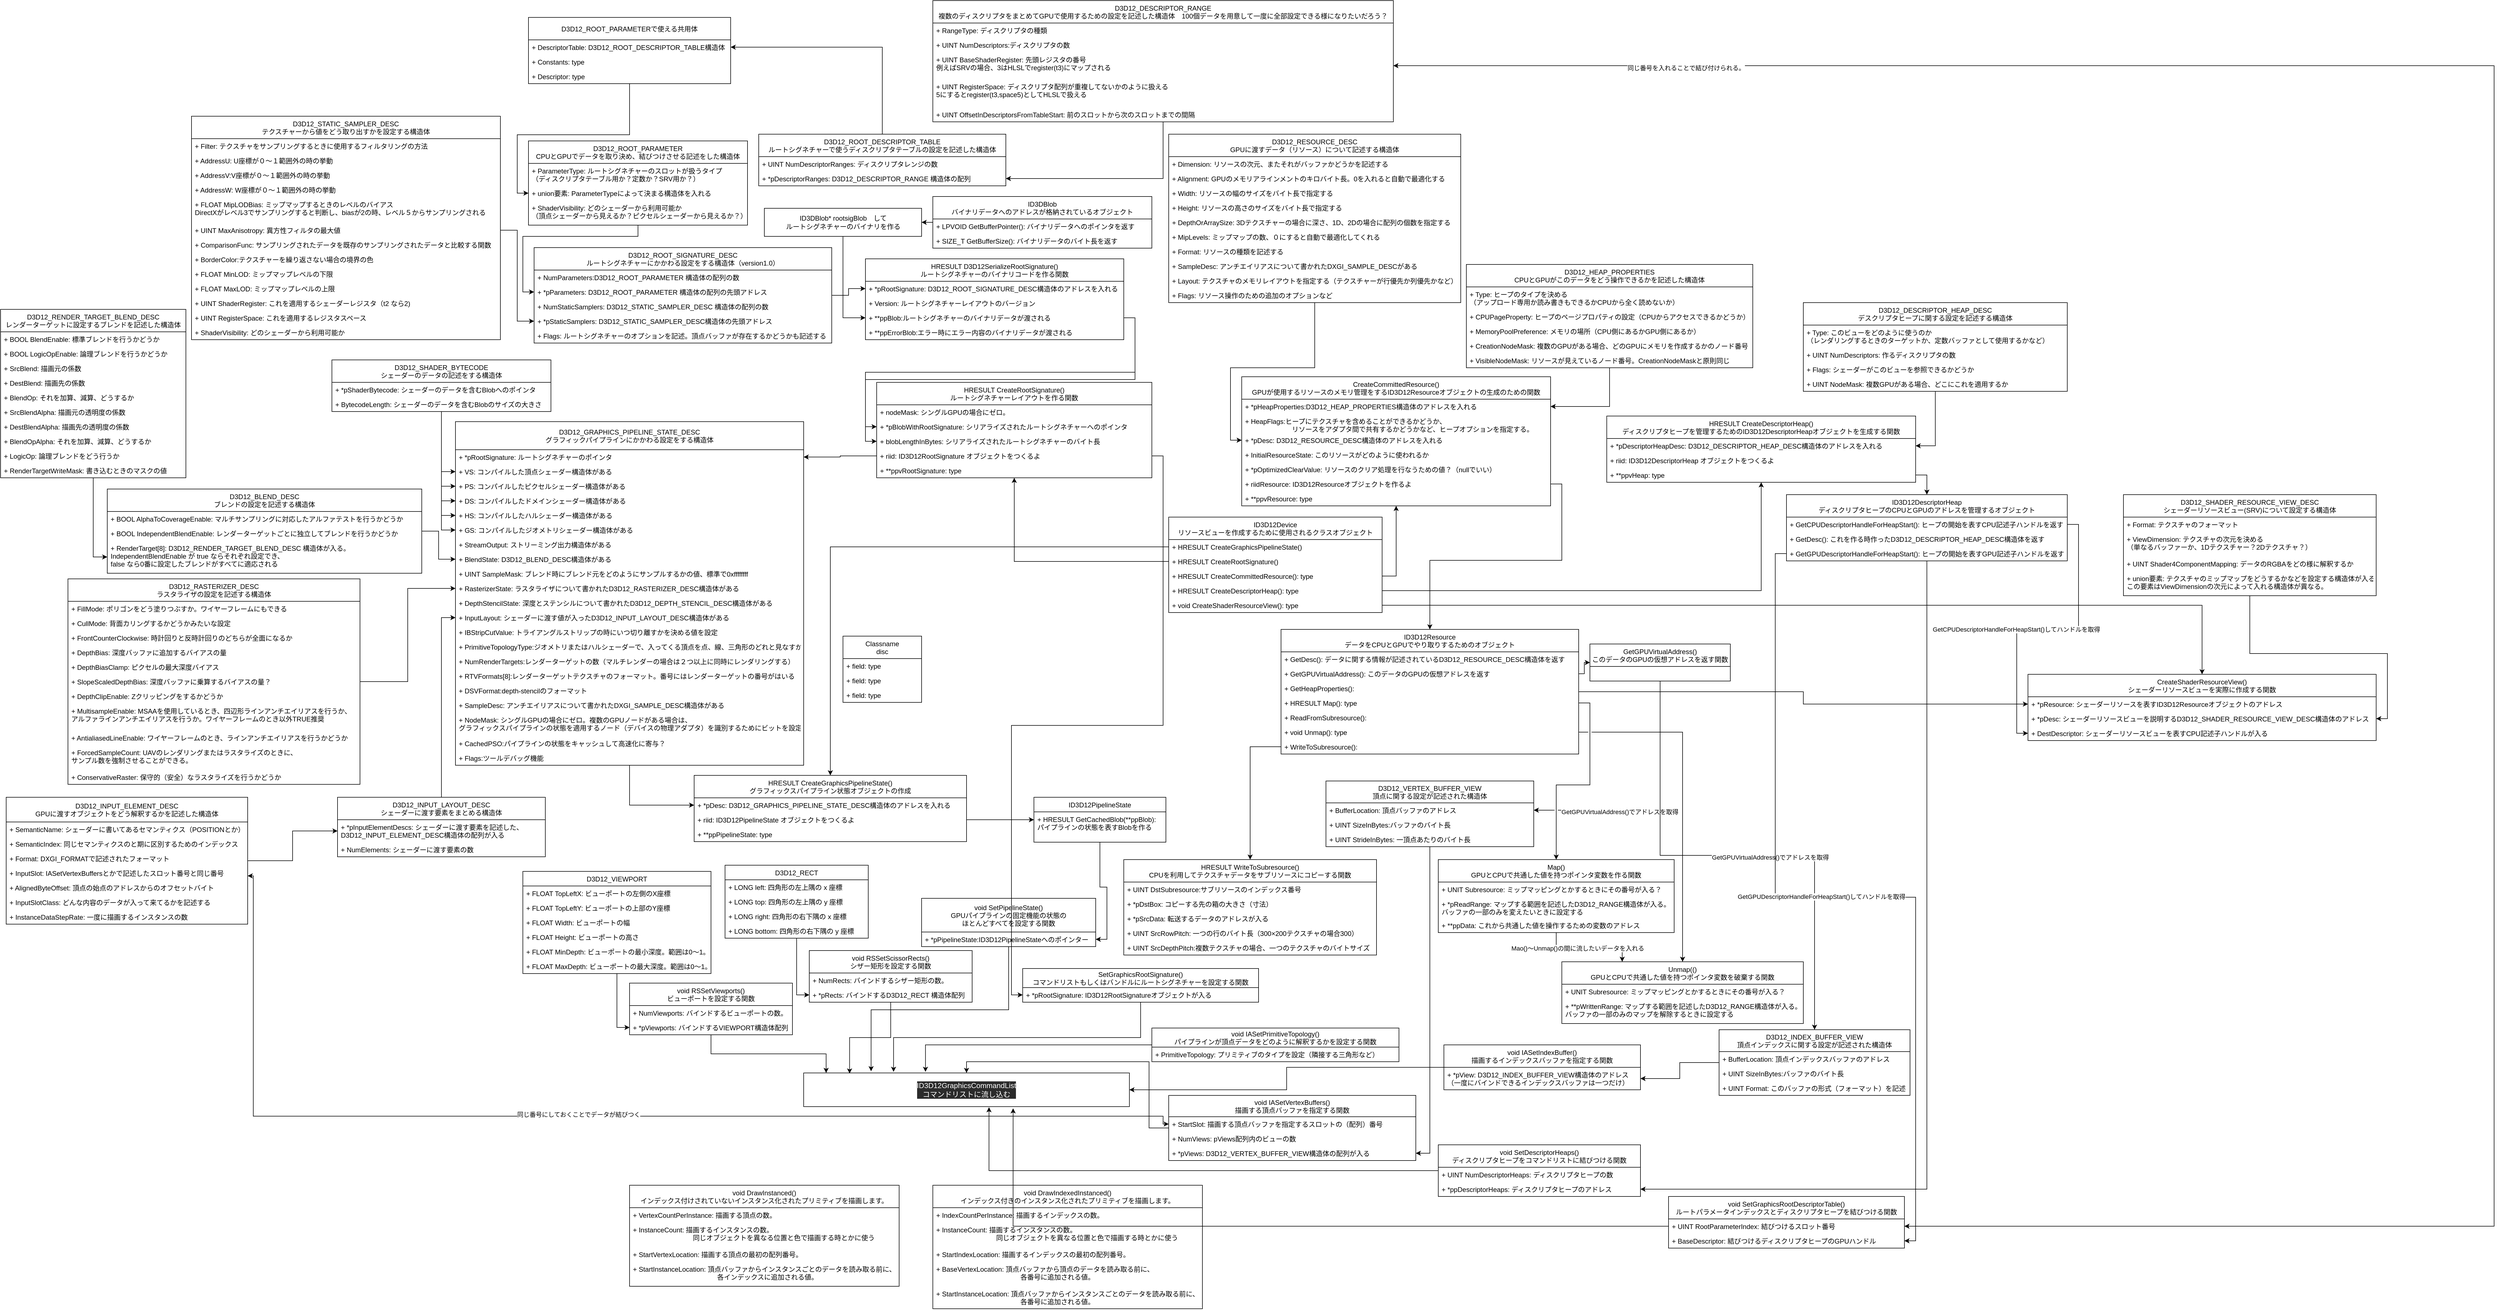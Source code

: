<mxfile version="13.10.2" type="github">
  <diagram id="LrscQj9h3E69tov9utjE" name="Page-1">
    <mxGraphModel dx="3022" dy="1991" grid="1" gridSize="10" guides="1" tooltips="1" connect="1" arrows="1" fold="1" page="1" pageScale="1" pageWidth="1600" pageHeight="1200" math="0" shadow="0">
      <root>
        <mxCell id="0" />
        <mxCell id="1" parent="0" />
        <mxCell id="bkLNbHRLDbfqS2Prwh68-40" style="edgeStyle=orthogonalEdgeStyle;rounded=0;orthogonalLoop=1;jettySize=auto;html=1;" parent="1" source="uGGLOGaCN9-Cet3tq3qy-1" target="bkLNbHRLDbfqS2Prwh68-35" edge="1">
          <mxGeometry relative="1" as="geometry" />
        </mxCell>
        <mxCell id="uGGLOGaCN9-Cet3tq3qy-1" value="ID3D12Resource&#xa;データをCPUとGPUでやり取りするためのオブジェクト" style="swimlane;fontStyle=0;childLayout=stackLayout;horizontal=1;startSize=40;fillColor=none;horizontalStack=0;resizeParent=1;resizeParentMax=0;resizeLast=0;collapsible=1;marginBottom=0;" parent="1" vertex="1">
          <mxGeometry x="1240" y="270" width="530" height="222" as="geometry" />
        </mxCell>
        <mxCell id="uGGLOGaCN9-Cet3tq3qy-2" value="+ GetDesc(): データに関する情報が記述されているD3D12_RESOURCE_DESC構造体を返す " style="text;strokeColor=none;fillColor=none;align=left;verticalAlign=top;spacingLeft=4;spacingRight=4;overflow=hidden;rotatable=0;points=[[0,0.5],[1,0.5]];portConstraint=eastwest;" parent="uGGLOGaCN9-Cet3tq3qy-1" vertex="1">
          <mxGeometry y="40" width="530" height="26" as="geometry" />
        </mxCell>
        <mxCell id="E_Vy0KgG0cyffUlwo2it-31" value="+ GetGPUVirtualAddress(): このデータのGPUの仮想アドレスを返す " style="text;strokeColor=none;fillColor=none;align=left;verticalAlign=top;spacingLeft=4;spacingRight=4;overflow=hidden;rotatable=0;points=[[0,0.5],[1,0.5]];portConstraint=eastwest;" parent="uGGLOGaCN9-Cet3tq3qy-1" vertex="1">
          <mxGeometry y="66" width="530" height="26" as="geometry" />
        </mxCell>
        <mxCell id="E_Vy0KgG0cyffUlwo2it-32" value="+ GetHeapProperties():  " style="text;strokeColor=none;fillColor=none;align=left;verticalAlign=top;spacingLeft=4;spacingRight=4;overflow=hidden;rotatable=0;points=[[0,0.5],[1,0.5]];portConstraint=eastwest;" parent="uGGLOGaCN9-Cet3tq3qy-1" vertex="1">
          <mxGeometry y="92" width="530" height="26" as="geometry" />
        </mxCell>
        <mxCell id="uGGLOGaCN9-Cet3tq3qy-3" value="+ HRESULT Map(): type" style="text;strokeColor=none;fillColor=none;align=left;verticalAlign=top;spacingLeft=4;spacingRight=4;overflow=hidden;rotatable=0;points=[[0,0.5],[1,0.5]];portConstraint=eastwest;" parent="uGGLOGaCN9-Cet3tq3qy-1" vertex="1">
          <mxGeometry y="118" width="530" height="26" as="geometry" />
        </mxCell>
        <mxCell id="E_Vy0KgG0cyffUlwo2it-33" value="+ ReadFromSubresource(): " style="text;strokeColor=none;fillColor=none;align=left;verticalAlign=top;spacingLeft=4;spacingRight=4;overflow=hidden;rotatable=0;points=[[0,0.5],[1,0.5]];portConstraint=eastwest;" parent="uGGLOGaCN9-Cet3tq3qy-1" vertex="1">
          <mxGeometry y="144" width="530" height="26" as="geometry" />
        </mxCell>
        <mxCell id="uGGLOGaCN9-Cet3tq3qy-4" value="+ void Unmap(): type" style="text;strokeColor=none;fillColor=none;align=left;verticalAlign=top;spacingLeft=4;spacingRight=4;overflow=hidden;rotatable=0;points=[[0,0.5],[1,0.5]];portConstraint=eastwest;" parent="uGGLOGaCN9-Cet3tq3qy-1" vertex="1">
          <mxGeometry y="170" width="530" height="26" as="geometry" />
        </mxCell>
        <mxCell id="E_Vy0KgG0cyffUlwo2it-35" value="+ WriteToSubresource(): " style="text;strokeColor=none;fillColor=none;align=left;verticalAlign=top;spacingLeft=4;spacingRight=4;overflow=hidden;rotatable=0;points=[[0,0.5],[1,0.5]];portConstraint=eastwest;" parent="uGGLOGaCN9-Cet3tq3qy-1" vertex="1">
          <mxGeometry y="196" width="530" height="26" as="geometry" />
        </mxCell>
        <mxCell id="HeyLNfM1O47L-fauejLD-6" value="&lt;pre style=&quot;background-color: rgb(43 , 43 , 43) ; font-size: 9.8pt&quot;&gt;&lt;font face=&quot;Helvetica&quot; color=&quot;#FFFFFF&quot;&gt;ID3D12GraphicsCommandList&lt;br&gt;コマンドリストに流し込む&lt;br&gt;&lt;/font&gt;&lt;/pre&gt;" style="rounded=0;whiteSpace=wrap;html=1;" parent="1" vertex="1">
          <mxGeometry x="390" y="1060" width="580" height="60" as="geometry" />
        </mxCell>
        <mxCell id="HeyLNfM1O47L-fauejLD-14" style="edgeStyle=orthogonalEdgeStyle;rounded=0;orthogonalLoop=1;jettySize=auto;html=1;exitX=0.5;exitY=1;exitDx=0;exitDy=0;entryX=0.069;entryY=0;entryDx=0;entryDy=0;entryPerimeter=0;fontSize=10;" parent="1" source="HeyLNfM1O47L-fauejLD-9" target="HeyLNfM1O47L-fauejLD-6" edge="1">
          <mxGeometry relative="1" as="geometry" />
        </mxCell>
        <mxCell id="HeyLNfM1O47L-fauejLD-9" value="void RSSetViewports()&#xa;ビューポートを設定する関数" style="swimlane;fontStyle=0;childLayout=stackLayout;horizontal=1;startSize=40;fillColor=none;horizontalStack=0;resizeParent=1;resizeParentMax=0;resizeLast=0;collapsible=1;marginBottom=0;verticalAlign=middle;spacing=2;" parent="1" vertex="1">
          <mxGeometry x="80" y="900" width="290" height="92" as="geometry" />
        </mxCell>
        <mxCell id="HeyLNfM1O47L-fauejLD-10" value="+ NumViewports: バインドするビューポートの数。" style="text;strokeColor=none;fillColor=none;align=left;verticalAlign=top;spacingLeft=4;spacingRight=4;overflow=hidden;rotatable=0;points=[[0,0.5],[1,0.5]];portConstraint=eastwest;" parent="HeyLNfM1O47L-fauejLD-9" vertex="1">
          <mxGeometry y="40" width="290" height="26" as="geometry" />
        </mxCell>
        <mxCell id="HeyLNfM1O47L-fauejLD-11" value="+ *pViewports: バインドするVIEWPORT構造体配列" style="text;strokeColor=none;fillColor=none;align=left;verticalAlign=top;spacingLeft=4;spacingRight=4;overflow=hidden;rotatable=0;points=[[0,0.5],[1,0.5]];portConstraint=eastwest;" parent="HeyLNfM1O47L-fauejLD-9" vertex="1">
          <mxGeometry y="66" width="290" height="26" as="geometry" />
        </mxCell>
        <mxCell id="1M7FftopG9SxbSlYeH0U-41" style="edgeStyle=orthogonalEdgeStyle;rounded=0;orthogonalLoop=1;jettySize=auto;html=1;entryX=0.141;entryY=0.017;entryDx=0;entryDy=0;entryPerimeter=0;" parent="1" source="HeyLNfM1O47L-fauejLD-15" target="HeyLNfM1O47L-fauejLD-6" edge="1">
          <mxGeometry relative="1" as="geometry" />
        </mxCell>
        <mxCell id="HeyLNfM1O47L-fauejLD-15" value="void RSSetScissorRects()&#xa;シザー矩形を設定する関数" style="swimlane;fontStyle=0;childLayout=stackLayout;horizontal=1;startSize=40;fillColor=none;horizontalStack=0;resizeParent=1;resizeParentMax=0;resizeLast=0;collapsible=1;marginBottom=0;verticalAlign=middle;spacing=2;fontFamily=Helvetica;" parent="1" vertex="1">
          <mxGeometry x="400" y="842" width="290" height="92" as="geometry">
            <mxRectangle x="335" y="890" width="180" height="40" as="alternateBounds" />
          </mxGeometry>
        </mxCell>
        <mxCell id="HeyLNfM1O47L-fauejLD-16" value="+ NumRects: バインドするシザー矩形の数。" style="text;strokeColor=none;fillColor=none;align=left;verticalAlign=top;spacingLeft=4;spacingRight=4;overflow=hidden;rotatable=0;points=[[0,0.5],[1,0.5]];portConstraint=eastwest;" parent="HeyLNfM1O47L-fauejLD-15" vertex="1">
          <mxGeometry y="40" width="290" height="26" as="geometry" />
        </mxCell>
        <mxCell id="HeyLNfM1O47L-fauejLD-17" value="+ *pRects: バインドするD3D12_RECT 構造体配列" style="text;strokeColor=none;fillColor=none;align=left;verticalAlign=top;spacingLeft=4;spacingRight=4;overflow=hidden;rotatable=0;points=[[0,0.5],[1,0.5]];portConstraint=eastwest;fontFamily=Helvetica;" parent="HeyLNfM1O47L-fauejLD-15" vertex="1">
          <mxGeometry y="66" width="290" height="26" as="geometry" />
        </mxCell>
        <mxCell id="HeyLNfM1O47L-fauejLD-27" style="edgeStyle=orthogonalEdgeStyle;rounded=0;orthogonalLoop=1;jettySize=auto;html=1;entryX=0;entryY=0.5;entryDx=0;entryDy=0;fontFamily=Helvetica;fontSize=10;" parent="1" source="HeyLNfM1O47L-fauejLD-18" target="HeyLNfM1O47L-fauejLD-11" edge="1">
          <mxGeometry relative="1" as="geometry" />
        </mxCell>
        <mxCell id="HeyLNfM1O47L-fauejLD-18" value="D3D12_VIEWPORT" style="swimlane;fontStyle=0;childLayout=stackLayout;horizontal=1;startSize=26;fillColor=none;horizontalStack=0;resizeParent=1;resizeParentMax=0;resizeLast=0;collapsible=1;marginBottom=0;" parent="1" vertex="1">
          <mxGeometry x="-110" y="701" width="335" height="182" as="geometry" />
        </mxCell>
        <mxCell id="HeyLNfM1O47L-fauejLD-19" value="+ FLOAT TopLeftX: ビューポートの左側のX座標" style="text;strokeColor=none;fillColor=none;align=left;verticalAlign=top;spacingLeft=4;spacingRight=4;overflow=hidden;rotatable=0;points=[[0,0.5],[1,0.5]];portConstraint=eastwest;" parent="HeyLNfM1O47L-fauejLD-18" vertex="1">
          <mxGeometry y="26" width="335" height="26" as="geometry" />
        </mxCell>
        <mxCell id="HeyLNfM1O47L-fauejLD-20" value="+ FLOAT TopLeftY: ビューポートの上部のY座標" style="text;strokeColor=none;fillColor=none;align=left;verticalAlign=top;spacingLeft=4;spacingRight=4;overflow=hidden;rotatable=0;points=[[0,0.5],[1,0.5]];portConstraint=eastwest;" parent="HeyLNfM1O47L-fauejLD-18" vertex="1">
          <mxGeometry y="52" width="335" height="26" as="geometry" />
        </mxCell>
        <mxCell id="HeyLNfM1O47L-fauejLD-21" value="+ FLOAT Width: ビューポートの幅" style="text;strokeColor=none;fillColor=none;align=left;verticalAlign=top;spacingLeft=4;spacingRight=4;overflow=hidden;rotatable=0;points=[[0,0.5],[1,0.5]];portConstraint=eastwest;" parent="HeyLNfM1O47L-fauejLD-18" vertex="1">
          <mxGeometry y="78" width="335" height="26" as="geometry" />
        </mxCell>
        <mxCell id="HeyLNfM1O47L-fauejLD-22" value="+ FLOAT Height: ビューポートの高さ" style="text;strokeColor=none;fillColor=none;align=left;verticalAlign=top;spacingLeft=4;spacingRight=4;overflow=hidden;rotatable=0;points=[[0,0.5],[1,0.5]];portConstraint=eastwest;" parent="HeyLNfM1O47L-fauejLD-18" vertex="1">
          <mxGeometry y="104" width="335" height="26" as="geometry" />
        </mxCell>
        <mxCell id="HeyLNfM1O47L-fauejLD-23" value="+ FLOAT MinDepth: ビューポートの最小深度。範囲は0〜1。" style="text;strokeColor=none;fillColor=none;align=left;verticalAlign=top;spacingLeft=4;spacingRight=4;overflow=hidden;rotatable=0;points=[[0,0.5],[1,0.5]];portConstraint=eastwest;" parent="HeyLNfM1O47L-fauejLD-18" vertex="1">
          <mxGeometry y="130" width="335" height="26" as="geometry" />
        </mxCell>
        <mxCell id="HeyLNfM1O47L-fauejLD-24" value="+ FLOAT MaxDepth: ビューポートの最大深度。範囲は0〜1。" style="text;strokeColor=none;fillColor=none;align=left;verticalAlign=top;spacingLeft=4;spacingRight=4;overflow=hidden;rotatable=0;points=[[0,0.5],[1,0.5]];portConstraint=eastwest;" parent="HeyLNfM1O47L-fauejLD-18" vertex="1">
          <mxGeometry y="156" width="335" height="26" as="geometry" />
        </mxCell>
        <mxCell id="HeyLNfM1O47L-fauejLD-35" style="edgeStyle=orthogonalEdgeStyle;rounded=0;orthogonalLoop=1;jettySize=auto;html=1;entryX=0;entryY=0.5;entryDx=0;entryDy=0;fontFamily=Helvetica;fontSize=10;" parent="1" source="HeyLNfM1O47L-fauejLD-28" target="HeyLNfM1O47L-fauejLD-17" edge="1">
          <mxGeometry relative="1" as="geometry" />
        </mxCell>
        <mxCell id="HeyLNfM1O47L-fauejLD-28" value="D3D12_RECT" style="swimlane;fontStyle=0;childLayout=stackLayout;horizontal=1;startSize=26;fillColor=none;horizontalStack=0;resizeParent=1;resizeParentMax=0;resizeLast=0;collapsible=1;marginBottom=0;" parent="1" vertex="1">
          <mxGeometry x="250" y="690" width="255" height="130" as="geometry" />
        </mxCell>
        <mxCell id="HeyLNfM1O47L-fauejLD-29" value="+ LONG left: 四角形の左上隅の x 座標" style="text;strokeColor=none;fillColor=none;align=left;verticalAlign=top;spacingLeft=4;spacingRight=4;overflow=hidden;rotatable=0;points=[[0,0.5],[1,0.5]];portConstraint=eastwest;" parent="HeyLNfM1O47L-fauejLD-28" vertex="1">
          <mxGeometry y="26" width="255" height="26" as="geometry" />
        </mxCell>
        <mxCell id="HeyLNfM1O47L-fauejLD-30" value="+ LONG top: 四角形の左上隅の y 座標" style="text;strokeColor=none;fillColor=none;align=left;verticalAlign=top;spacingLeft=4;spacingRight=4;overflow=hidden;rotatable=0;points=[[0,0.5],[1,0.5]];portConstraint=eastwest;" parent="HeyLNfM1O47L-fauejLD-28" vertex="1">
          <mxGeometry y="52" width="255" height="26" as="geometry" />
        </mxCell>
        <mxCell id="HeyLNfM1O47L-fauejLD-31" value="+ LONG right: 四角形の右下隅の x 座標" style="text;strokeColor=none;fillColor=none;align=left;verticalAlign=top;spacingLeft=4;spacingRight=4;overflow=hidden;rotatable=0;points=[[0,0.5],[1,0.5]];portConstraint=eastwest;" parent="HeyLNfM1O47L-fauejLD-28" vertex="1">
          <mxGeometry y="78" width="255" height="26" as="geometry" />
        </mxCell>
        <mxCell id="HeyLNfM1O47L-fauejLD-32" value="+ LONG bottom: 四角形の右下隅の y 座標" style="text;strokeColor=none;fillColor=none;align=left;verticalAlign=top;spacingLeft=4;spacingRight=4;overflow=hidden;rotatable=0;points=[[0,0.5],[1,0.5]];portConstraint=eastwest;" parent="HeyLNfM1O47L-fauejLD-28" vertex="1">
          <mxGeometry y="104" width="255" height="26" as="geometry" />
        </mxCell>
        <mxCell id="HeyLNfM1O47L-fauejLD-40" style="edgeStyle=orthogonalEdgeStyle;rounded=0;orthogonalLoop=1;jettySize=auto;html=1;entryX=0.207;entryY=-0.05;entryDx=0;entryDy=0;entryPerimeter=0;fontFamily=Helvetica;fontSize=10;" parent="1" source="HeyLNfM1O47L-fauejLD-37" target="HeyLNfM1O47L-fauejLD-6" edge="1">
          <mxGeometry relative="1" as="geometry" />
        </mxCell>
        <mxCell id="HeyLNfM1O47L-fauejLD-37" value="void SetPipelineState()&#xa;GPUパイプラインの固定機能の状態の&#xa;ほとんどすべてを設定する関数" style="swimlane;fontStyle=0;childLayout=stackLayout;horizontal=1;startSize=60;fillColor=none;horizontalStack=0;resizeParent=1;resizeParentMax=0;resizeLast=0;collapsible=1;marginBottom=0;verticalAlign=middle;spacing=2;fontFamily=Helvetica;" parent="1" vertex="1">
          <mxGeometry x="600" y="749" width="310" height="86" as="geometry">
            <mxRectangle x="335" y="890" width="180" height="40" as="alternateBounds" />
          </mxGeometry>
        </mxCell>
        <mxCell id="HeyLNfM1O47L-fauejLD-38" value="+ *pPipelineState:ID3D12PipelineStateへのポインター" style="text;strokeColor=none;fillColor=none;align=left;verticalAlign=top;spacingLeft=4;spacingRight=4;overflow=hidden;rotatable=0;points=[[0,0.5],[1,0.5]];portConstraint=eastwest;" parent="HeyLNfM1O47L-fauejLD-37" vertex="1">
          <mxGeometry y="60" width="310" height="26" as="geometry" />
        </mxCell>
        <mxCell id="HeyLNfM1O47L-fauejLD-46" value="ID3D12Device&#xa;リソースビューを作成するために使用されるクラスオブジェクト" style="swimlane;fontStyle=0;childLayout=stackLayout;horizontal=1;startSize=40;fillColor=none;horizontalStack=0;resizeParent=1;resizeParentMax=0;resizeLast=0;collapsible=1;marginBottom=0;" parent="1" vertex="1">
          <mxGeometry x="1040" y="70" width="380" height="170" as="geometry" />
        </mxCell>
        <mxCell id="HeyLNfM1O47L-fauejLD-47" value="+ HRESULT CreateGraphicsPipelineState()" style="text;strokeColor=none;fillColor=none;align=left;verticalAlign=top;spacingLeft=4;spacingRight=4;overflow=hidden;rotatable=0;points=[[0,0.5],[1,0.5]];portConstraint=eastwest;" parent="HeyLNfM1O47L-fauejLD-46" vertex="1">
          <mxGeometry y="40" width="380" height="26" as="geometry" />
        </mxCell>
        <mxCell id="HeyLNfM1O47L-fauejLD-48" value="+ HRESULT CreateRootSignature() " style="text;strokeColor=none;fillColor=none;align=left;verticalAlign=top;spacingLeft=4;spacingRight=4;overflow=hidden;rotatable=0;points=[[0,0.5],[1,0.5]];portConstraint=eastwest;" parent="HeyLNfM1O47L-fauejLD-46" vertex="1">
          <mxGeometry y="66" width="380" height="26" as="geometry" />
        </mxCell>
        <mxCell id="E_Vy0KgG0cyffUlwo2it-65" value="+ HRESULT CreateCommittedResource(): type" style="text;strokeColor=none;fillColor=none;align=left;verticalAlign=top;spacingLeft=4;spacingRight=4;overflow=hidden;rotatable=0;points=[[0,0.5],[1,0.5]];portConstraint=eastwest;" parent="HeyLNfM1O47L-fauejLD-46" vertex="1">
          <mxGeometry y="92" width="380" height="26" as="geometry" />
        </mxCell>
        <mxCell id="bkLNbHRLDbfqS2Prwh68-15" value="+ HRESULT CreateDescriptorHeap(): type" style="text;strokeColor=none;fillColor=none;align=left;verticalAlign=top;spacingLeft=4;spacingRight=4;overflow=hidden;rotatable=0;points=[[0,0.5],[1,0.5]];portConstraint=eastwest;" parent="HeyLNfM1O47L-fauejLD-46" vertex="1">
          <mxGeometry y="118" width="380" height="26" as="geometry" />
        </mxCell>
        <mxCell id="bkLNbHRLDbfqS2Prwh68-33" value="+ void CreateShaderResourceView(): type" style="text;strokeColor=none;fillColor=none;align=left;verticalAlign=top;spacingLeft=4;spacingRight=4;overflow=hidden;rotatable=0;points=[[0,0.5],[1,0.5]];portConstraint=eastwest;" parent="HeyLNfM1O47L-fauejLD-46" vertex="1">
          <mxGeometry y="144" width="380" height="26" as="geometry" />
        </mxCell>
        <mxCell id="HeyLNfM1O47L-fauejLD-50" value="HRESULT CreateGraphicsPipelineState()&#xa;グラフィックスパイプライン状態オブジェクトの作成" style="swimlane;fontStyle=0;childLayout=stackLayout;horizontal=1;startSize=40;fillColor=none;horizontalStack=0;resizeParent=1;resizeParentMax=0;resizeLast=0;collapsible=1;marginBottom=0;" parent="1" vertex="1">
          <mxGeometry x="195" y="530" width="485" height="118" as="geometry" />
        </mxCell>
        <mxCell id="HeyLNfM1O47L-fauejLD-51" value="+ *pDesc: D3D12_GRAPHICS_PIPELINE_STATE_DESC構造体のアドレスを入れる" style="text;strokeColor=none;fillColor=none;align=left;verticalAlign=top;spacingLeft=4;spacingRight=4;overflow=hidden;rotatable=0;points=[[0,0.5],[1,0.5]];portConstraint=eastwest;" parent="HeyLNfM1O47L-fauejLD-50" vertex="1">
          <mxGeometry y="40" width="485" height="26" as="geometry" />
        </mxCell>
        <mxCell id="HeyLNfM1O47L-fauejLD-52" value="+ riid: ID3D12PipelineState オブジェクトをつくるよ" style="text;strokeColor=none;fillColor=none;align=left;verticalAlign=top;spacingLeft=4;spacingRight=4;overflow=hidden;rotatable=0;points=[[0,0.5],[1,0.5]];portConstraint=eastwest;" parent="HeyLNfM1O47L-fauejLD-50" vertex="1">
          <mxGeometry y="66" width="485" height="26" as="geometry" />
        </mxCell>
        <mxCell id="HeyLNfM1O47L-fauejLD-53" value="+ **ppPipelineState: type" style="text;strokeColor=none;fillColor=none;align=left;verticalAlign=top;spacingLeft=4;spacingRight=4;overflow=hidden;rotatable=0;points=[[0,0.5],[1,0.5]];portConstraint=eastwest;" parent="HeyLNfM1O47L-fauejLD-50" vertex="1">
          <mxGeometry y="92" width="485" height="26" as="geometry" />
        </mxCell>
        <mxCell id="HeyLNfM1O47L-fauejLD-55" style="edgeStyle=orthogonalEdgeStyle;rounded=0;orthogonalLoop=1;jettySize=auto;html=1;fontFamily=Helvetica;fontSize=10;" parent="1" source="HeyLNfM1O47L-fauejLD-47" target="HeyLNfM1O47L-fauejLD-50" edge="1">
          <mxGeometry relative="1" as="geometry" />
        </mxCell>
        <mxCell id="rExdROeSV9r-ttYCXDUN-44" style="edgeStyle=orthogonalEdgeStyle;rounded=0;orthogonalLoop=1;jettySize=auto;html=1;startArrow=none;startFill=0;" edge="1" parent="1" source="HeyLNfM1O47L-fauejLD-56" target="HeyLNfM1O47L-fauejLD-38">
          <mxGeometry relative="1" as="geometry" />
        </mxCell>
        <mxCell id="HeyLNfM1O47L-fauejLD-56" value="ID3D12PipelineState" style="swimlane;fontStyle=0;childLayout=stackLayout;horizontal=1;startSize=26;fillColor=none;horizontalStack=0;resizeParent=1;resizeParentMax=0;resizeLast=0;collapsible=1;marginBottom=0;" parent="1" vertex="1">
          <mxGeometry x="800" y="569" width="235" height="80" as="geometry" />
        </mxCell>
        <mxCell id="HeyLNfM1O47L-fauejLD-57" value="+ HRESULT GetCachedBlob(**ppBlob): &#xa;パイプラインの状態を表すBlobを作る" style="text;strokeColor=none;fillColor=none;align=left;verticalAlign=top;spacingLeft=4;spacingRight=4;overflow=hidden;rotatable=0;points=[[0,0.5],[1,0.5]];portConstraint=eastwest;" parent="HeyLNfM1O47L-fauejLD-56" vertex="1">
          <mxGeometry y="26" width="235" height="54" as="geometry" />
        </mxCell>
        <mxCell id="HeyLNfM1O47L-fauejLD-84" style="edgeStyle=orthogonalEdgeStyle;rounded=0;orthogonalLoop=1;jettySize=auto;html=1;entryX=0;entryY=0.5;entryDx=0;entryDy=0;fontFamily=Helvetica;fontSize=10;" parent="1" source="HeyLNfM1O47L-fauejLD-66" target="HeyLNfM1O47L-fauejLD-51" edge="1">
          <mxGeometry relative="1" as="geometry" />
        </mxCell>
        <mxCell id="HeyLNfM1O47L-fauejLD-66" value="D3D12_GRAPHICS_PIPELINE_STATE_DESC&#xa;グラフィックパイプラインにかかわる設定をする構造体" style="swimlane;fontStyle=0;childLayout=stackLayout;horizontal=1;startSize=50;fillColor=none;horizontalStack=0;resizeParent=1;resizeParentMax=0;resizeLast=0;collapsible=1;marginBottom=0;" parent="1" vertex="1">
          <mxGeometry x="-230" y="-100" width="620" height="612" as="geometry" />
        </mxCell>
        <mxCell id="HeyLNfM1O47L-fauejLD-67" value="+ *pRootSignature: ルートシグネチャーのポインタ" style="text;strokeColor=none;fillColor=none;align=left;verticalAlign=top;spacingLeft=4;spacingRight=4;overflow=hidden;rotatable=0;points=[[0,0.5],[1,0.5]];portConstraint=eastwest;" parent="HeyLNfM1O47L-fauejLD-66" vertex="1">
          <mxGeometry y="50" width="620" height="26" as="geometry" />
        </mxCell>
        <mxCell id="HeyLNfM1O47L-fauejLD-68" value="+ VS: コンパイルした頂点シェーダー構造体がある" style="text;strokeColor=none;fillColor=none;align=left;verticalAlign=top;spacingLeft=4;spacingRight=4;overflow=hidden;rotatable=0;points=[[0,0.5],[1,0.5]];portConstraint=eastwest;" parent="HeyLNfM1O47L-fauejLD-66" vertex="1">
          <mxGeometry y="76" width="620" height="26" as="geometry" />
        </mxCell>
        <mxCell id="HeyLNfM1O47L-fauejLD-70" value="+ PS: コンパイルしたピクセルシェーダー構造体がある" style="text;strokeColor=none;fillColor=none;align=left;verticalAlign=top;spacingLeft=4;spacingRight=4;overflow=hidden;rotatable=0;points=[[0,0.5],[1,0.5]];portConstraint=eastwest;" parent="HeyLNfM1O47L-fauejLD-66" vertex="1">
          <mxGeometry y="102" width="620" height="26" as="geometry" />
        </mxCell>
        <mxCell id="HeyLNfM1O47L-fauejLD-71" value="+ DS: コンパイルしたドメインシェーダー構造体がある" style="text;strokeColor=none;fillColor=none;align=left;verticalAlign=top;spacingLeft=4;spacingRight=4;overflow=hidden;rotatable=0;points=[[0,0.5],[1,0.5]];portConstraint=eastwest;" parent="HeyLNfM1O47L-fauejLD-66" vertex="1">
          <mxGeometry y="128" width="620" height="26" as="geometry" />
        </mxCell>
        <mxCell id="HeyLNfM1O47L-fauejLD-72" value="+ HS: コンパイルしたハルシェーダー構造体がある" style="text;strokeColor=none;fillColor=none;align=left;verticalAlign=top;spacingLeft=4;spacingRight=4;overflow=hidden;rotatable=0;points=[[0,0.5],[1,0.5]];portConstraint=eastwest;" parent="HeyLNfM1O47L-fauejLD-66" vertex="1">
          <mxGeometry y="154" width="620" height="26" as="geometry" />
        </mxCell>
        <mxCell id="HeyLNfM1O47L-fauejLD-73" value="+ GS: コンパイルしたジオメトリシェーダー構造体がある" style="text;strokeColor=none;fillColor=none;align=left;verticalAlign=top;spacingLeft=4;spacingRight=4;overflow=hidden;rotatable=0;points=[[0,0.5],[1,0.5]];portConstraint=eastwest;" parent="HeyLNfM1O47L-fauejLD-66" vertex="1">
          <mxGeometry y="180" width="620" height="26" as="geometry" />
        </mxCell>
        <mxCell id="HeyLNfM1O47L-fauejLD-74" value="+ StreamOutput: ストリーミング出力構造体がある" style="text;strokeColor=none;fillColor=none;align=left;verticalAlign=top;spacingLeft=4;spacingRight=4;overflow=hidden;rotatable=0;points=[[0,0.5],[1,0.5]];portConstraint=eastwest;" parent="HeyLNfM1O47L-fauejLD-66" vertex="1">
          <mxGeometry y="206" width="620" height="26" as="geometry" />
        </mxCell>
        <mxCell id="HeyLNfM1O47L-fauejLD-75" value="+ BlendState: D3D12_BLEND_DESC構造体がある" style="text;strokeColor=none;fillColor=none;align=left;verticalAlign=top;spacingLeft=4;spacingRight=4;overflow=hidden;rotatable=0;points=[[0,0.5],[1,0.5]];portConstraint=eastwest;" parent="HeyLNfM1O47L-fauejLD-66" vertex="1">
          <mxGeometry y="232" width="620" height="26" as="geometry" />
        </mxCell>
        <mxCell id="HeyLNfM1O47L-fauejLD-76" value="+ UINT SampleMask: ブレンド時にブレンド元をどのようにサンプルするかの値、標準で0xffffffff" style="text;strokeColor=none;fillColor=none;align=left;verticalAlign=top;spacingLeft=4;spacingRight=4;overflow=hidden;rotatable=0;points=[[0,0.5],[1,0.5]];portConstraint=eastwest;" parent="HeyLNfM1O47L-fauejLD-66" vertex="1">
          <mxGeometry y="258" width="620" height="26" as="geometry" />
        </mxCell>
        <mxCell id="HeyLNfM1O47L-fauejLD-77" value="+ RasterizerState: ラスタライザについて書かれたD3D12_RASTERIZER_DESC構造体がある" style="text;strokeColor=none;fillColor=none;align=left;verticalAlign=top;spacingLeft=4;spacingRight=4;overflow=hidden;rotatable=0;points=[[0,0.5],[1,0.5]];portConstraint=eastwest;" parent="HeyLNfM1O47L-fauejLD-66" vertex="1">
          <mxGeometry y="284" width="620" height="26" as="geometry" />
        </mxCell>
        <mxCell id="HeyLNfM1O47L-fauejLD-80" value="+ DepthStencilState: 深度とステンシルについて書かれたD3D12_DEPTH_STENCIL_DESC構造体がある" style="text;strokeColor=none;fillColor=none;align=left;verticalAlign=top;spacingLeft=4;spacingRight=4;overflow=hidden;rotatable=0;points=[[0,0.5],[1,0.5]];portConstraint=eastwest;" parent="HeyLNfM1O47L-fauejLD-66" vertex="1">
          <mxGeometry y="310" width="620" height="26" as="geometry" />
        </mxCell>
        <mxCell id="HeyLNfM1O47L-fauejLD-81" value="+ InputLayout: シェーダーに渡す値が入ったD3D12_INPUT_LAYOUT_DESC構造体がある" style="text;strokeColor=none;fillColor=none;align=left;verticalAlign=top;spacingLeft=4;spacingRight=4;overflow=hidden;rotatable=0;points=[[0,0.5],[1,0.5]];portConstraint=eastwest;" parent="HeyLNfM1O47L-fauejLD-66" vertex="1">
          <mxGeometry y="336" width="620" height="26" as="geometry" />
        </mxCell>
        <mxCell id="HeyLNfM1O47L-fauejLD-82" value="+ IBStripCutValue: トライアングルストリップの時にいつ切り離すかを決める値を設定" style="text;strokeColor=none;fillColor=none;align=left;verticalAlign=top;spacingLeft=4;spacingRight=4;overflow=hidden;rotatable=0;points=[[0,0.5],[1,0.5]];portConstraint=eastwest;" parent="HeyLNfM1O47L-fauejLD-66" vertex="1">
          <mxGeometry y="362" width="620" height="26" as="geometry" />
        </mxCell>
        <mxCell id="HeyLNfM1O47L-fauejLD-83" value="+ PrimitiveTopologyType:ジオメトリまたはハルシェーダーで、入ってくる頂点を点、線、三角形のどれと見なすか " style="text;strokeColor=none;fillColor=none;align=left;verticalAlign=top;spacingLeft=4;spacingRight=4;overflow=hidden;rotatable=0;points=[[0,0.5],[1,0.5]];portConstraint=eastwest;" parent="HeyLNfM1O47L-fauejLD-66" vertex="1">
          <mxGeometry y="388" width="620" height="26" as="geometry" />
        </mxCell>
        <mxCell id="HeyLNfM1O47L-fauejLD-85" value="+ NumRenderTargets:レンダーターゲットの数（マルチレンダーの場合は２つ以上に同時にレンダリングする） " style="text;strokeColor=none;fillColor=none;align=left;verticalAlign=top;spacingLeft=4;spacingRight=4;overflow=hidden;rotatable=0;points=[[0,0.5],[1,0.5]];portConstraint=eastwest;" parent="HeyLNfM1O47L-fauejLD-66" vertex="1">
          <mxGeometry y="414" width="620" height="26" as="geometry" />
        </mxCell>
        <mxCell id="HeyLNfM1O47L-fauejLD-86" value="+ RTVFormats[8]:レンダーターゲットテクスチャのフォーマット。番号にはレンダーターゲットの番号がはいる " style="text;strokeColor=none;fillColor=none;align=left;verticalAlign=top;spacingLeft=4;spacingRight=4;overflow=hidden;rotatable=0;points=[[0,0.5],[1,0.5]];portConstraint=eastwest;" parent="HeyLNfM1O47L-fauejLD-66" vertex="1">
          <mxGeometry y="440" width="620" height="26" as="geometry" />
        </mxCell>
        <mxCell id="HeyLNfM1O47L-fauejLD-88" value="+ DSVFormat:depth-stencilのフォーマット " style="text;strokeColor=none;fillColor=none;align=left;verticalAlign=top;spacingLeft=4;spacingRight=4;overflow=hidden;rotatable=0;points=[[0,0.5],[1,0.5]];portConstraint=eastwest;" parent="HeyLNfM1O47L-fauejLD-66" vertex="1">
          <mxGeometry y="466" width="620" height="26" as="geometry" />
        </mxCell>
        <mxCell id="HeyLNfM1O47L-fauejLD-87" value="+ SampleDesc: アンチエイリアスについて書かれたDXGI_SAMPLE_DESC構造体がある " style="text;strokeColor=none;fillColor=none;align=left;verticalAlign=top;spacingLeft=4;spacingRight=4;overflow=hidden;rotatable=0;points=[[0,0.5],[1,0.5]];portConstraint=eastwest;" parent="HeyLNfM1O47L-fauejLD-66" vertex="1">
          <mxGeometry y="492" width="620" height="26" as="geometry" />
        </mxCell>
        <mxCell id="HeyLNfM1O47L-fauejLD-89" value="+ NodeMask: シングルGPUの場合にゼロ。複数のGPUノードがある場合は、&#xa;グラフィックスパイプラインの状態を適用するノード（デバイスの物理アダプタ）を識別するためにビットを設定" style="text;strokeColor=none;fillColor=none;align=left;verticalAlign=top;spacingLeft=4;spacingRight=4;overflow=hidden;rotatable=0;points=[[0,0.5],[1,0.5]];portConstraint=eastwest;" parent="HeyLNfM1O47L-fauejLD-66" vertex="1">
          <mxGeometry y="518" width="620" height="42" as="geometry" />
        </mxCell>
        <mxCell id="HeyLNfM1O47L-fauejLD-90" value="+ CachedPSO:パイプラインの状態をキャッシュして高速化に寄与？" style="text;strokeColor=none;fillColor=none;align=left;verticalAlign=top;spacingLeft=4;spacingRight=4;overflow=hidden;rotatable=0;points=[[0,0.5],[1,0.5]];portConstraint=eastwest;" parent="HeyLNfM1O47L-fauejLD-66" vertex="1">
          <mxGeometry y="560" width="620" height="26" as="geometry" />
        </mxCell>
        <mxCell id="HeyLNfM1O47L-fauejLD-91" value="+ Flags:ツールデバッグ機能" style="text;strokeColor=none;fillColor=none;align=left;verticalAlign=top;spacingLeft=4;spacingRight=4;overflow=hidden;rotatable=0;points=[[0,0.5],[1,0.5]];portConstraint=eastwest;" parent="HeyLNfM1O47L-fauejLD-66" vertex="1">
          <mxGeometry y="586" width="620" height="26" as="geometry" />
        </mxCell>
        <mxCell id="HeyLNfM1O47L-fauejLD-96" style="edgeStyle=orthogonalEdgeStyle;rounded=0;orthogonalLoop=1;jettySize=auto;html=1;entryX=0;entryY=0.5;entryDx=0;entryDy=0;fontFamily=Helvetica;fontSize=10;" parent="1" source="HeyLNfM1O47L-fauejLD-92" target="HeyLNfM1O47L-fauejLD-70" edge="1">
          <mxGeometry relative="1" as="geometry" />
        </mxCell>
        <mxCell id="HeyLNfM1O47L-fauejLD-97" style="edgeStyle=orthogonalEdgeStyle;rounded=0;orthogonalLoop=1;jettySize=auto;html=1;entryX=0;entryY=0.5;entryDx=0;entryDy=0;fontFamily=Helvetica;fontSize=10;" parent="1" source="HeyLNfM1O47L-fauejLD-92" target="HeyLNfM1O47L-fauejLD-68" edge="1">
          <mxGeometry relative="1" as="geometry" />
        </mxCell>
        <mxCell id="HeyLNfM1O47L-fauejLD-98" style="edgeStyle=orthogonalEdgeStyle;rounded=0;orthogonalLoop=1;jettySize=auto;html=1;fontFamily=Helvetica;fontSize=10;" parent="1" source="HeyLNfM1O47L-fauejLD-92" target="HeyLNfM1O47L-fauejLD-71" edge="1">
          <mxGeometry relative="1" as="geometry" />
        </mxCell>
        <mxCell id="HeyLNfM1O47L-fauejLD-99" style="edgeStyle=orthogonalEdgeStyle;rounded=0;orthogonalLoop=1;jettySize=auto;html=1;fontFamily=Helvetica;fontSize=10;" parent="1" source="HeyLNfM1O47L-fauejLD-92" target="HeyLNfM1O47L-fauejLD-72" edge="1">
          <mxGeometry relative="1" as="geometry" />
        </mxCell>
        <mxCell id="HeyLNfM1O47L-fauejLD-100" style="edgeStyle=orthogonalEdgeStyle;rounded=0;orthogonalLoop=1;jettySize=auto;html=1;fontFamily=Helvetica;fontSize=10;" parent="1" source="HeyLNfM1O47L-fauejLD-92" target="HeyLNfM1O47L-fauejLD-73" edge="1">
          <mxGeometry relative="1" as="geometry" />
        </mxCell>
        <mxCell id="HeyLNfM1O47L-fauejLD-92" value="D3D12_SHADER_BYTECODE &#xa;シェーダーのデータの記述をする構造体" style="swimlane;fontStyle=0;childLayout=stackLayout;horizontal=1;startSize=40;fillColor=none;horizontalStack=0;resizeParent=1;resizeParentMax=0;resizeLast=0;collapsible=1;marginBottom=0;" parent="1" vertex="1">
          <mxGeometry x="-450" y="-210" width="390" height="92" as="geometry" />
        </mxCell>
        <mxCell id="HeyLNfM1O47L-fauejLD-93" value="+ *pShaderBytecode: シェーダーのデータを含むBlobへのポインタ" style="text;strokeColor=none;fillColor=none;align=left;verticalAlign=top;spacingLeft=4;spacingRight=4;overflow=hidden;rotatable=0;points=[[0,0.5],[1,0.5]];portConstraint=eastwest;" parent="HeyLNfM1O47L-fauejLD-92" vertex="1">
          <mxGeometry y="40" width="390" height="26" as="geometry" />
        </mxCell>
        <mxCell id="HeyLNfM1O47L-fauejLD-94" value="+ BytecodeLength: シェーダーのデータを含むBlobのサイズの大きさ" style="text;strokeColor=none;fillColor=none;align=left;verticalAlign=top;spacingLeft=4;spacingRight=4;overflow=hidden;rotatable=0;points=[[0,0.5],[1,0.5]];portConstraint=eastwest;" parent="HeyLNfM1O47L-fauejLD-92" vertex="1">
          <mxGeometry y="66" width="390" height="26" as="geometry" />
        </mxCell>
        <mxCell id="HeyLNfM1O47L-fauejLD-117" style="edgeStyle=orthogonalEdgeStyle;rounded=0;orthogonalLoop=1;jettySize=auto;html=1;fontFamily=Helvetica;fontSize=10;" parent="1" source="HeyLNfM1O47L-fauejLD-101" target="HeyLNfM1O47L-fauejLD-75" edge="1">
          <mxGeometry relative="1" as="geometry" />
        </mxCell>
        <mxCell id="HeyLNfM1O47L-fauejLD-101" value="D3D12_BLEND_DESC &#xa;ブレンドの設定を記述する構造体" style="swimlane;fontStyle=0;childLayout=stackLayout;horizontal=1;startSize=40;fillColor=none;horizontalStack=0;resizeParent=1;resizeParentMax=0;resizeLast=0;collapsible=1;marginBottom=0;" parent="1" vertex="1">
          <mxGeometry x="-850" y="20" width="560" height="150" as="geometry" />
        </mxCell>
        <mxCell id="HeyLNfM1O47L-fauejLD-102" value="+ BOOL AlphaToCoverageEnable: マルチサンプリングに対応したアルファテストを行うかどうか" style="text;strokeColor=none;fillColor=none;align=left;verticalAlign=top;spacingLeft=4;spacingRight=4;overflow=hidden;rotatable=0;points=[[0,0.5],[1,0.5]];portConstraint=eastwest;" parent="HeyLNfM1O47L-fauejLD-101" vertex="1">
          <mxGeometry y="40" width="560" height="26" as="geometry" />
        </mxCell>
        <mxCell id="HeyLNfM1O47L-fauejLD-103" value="+ BOOL IndependentBlendEnable: レンダーターゲットごとに独立してブレンドを行うかどうか" style="text;strokeColor=none;fillColor=none;align=left;verticalAlign=top;spacingLeft=4;spacingRight=4;overflow=hidden;rotatable=0;points=[[0,0.5],[1,0.5]];portConstraint=eastwest;" parent="HeyLNfM1O47L-fauejLD-101" vertex="1">
          <mxGeometry y="66" width="560" height="26" as="geometry" />
        </mxCell>
        <mxCell id="HeyLNfM1O47L-fauejLD-104" value="+ RenderTarget[8]: D3D12_RENDER_TARGET_BLEND_DESC 構造体が入る。&#xa;IndependentBlendEnable が true ならそれぞれ設定でき、&#xa;false なら0番に設定したブレンドがすべてに適応される" style="text;strokeColor=none;fillColor=none;align=left;verticalAlign=top;spacingLeft=4;spacingRight=4;overflow=hidden;rotatable=0;points=[[0,0.5],[1,0.5]];portConstraint=eastwest;" parent="HeyLNfM1O47L-fauejLD-101" vertex="1">
          <mxGeometry y="92" width="560" height="58" as="geometry" />
        </mxCell>
        <mxCell id="HeyLNfM1O47L-fauejLD-116" style="edgeStyle=orthogonalEdgeStyle;rounded=0;orthogonalLoop=1;jettySize=auto;html=1;entryX=0;entryY=0.5;entryDx=0;entryDy=0;fontFamily=Helvetica;fontSize=10;" parent="1" source="HeyLNfM1O47L-fauejLD-105" target="HeyLNfM1O47L-fauejLD-104" edge="1">
          <mxGeometry relative="1" as="geometry" />
        </mxCell>
        <mxCell id="HeyLNfM1O47L-fauejLD-105" value="D3D12_RENDER_TARGET_BLEND_DESC &#xa;レンダーターゲットに設定するブレンドを記述した構造体" style="swimlane;fontStyle=0;childLayout=stackLayout;horizontal=1;startSize=40;fillColor=none;horizontalStack=0;resizeParent=1;resizeParentMax=0;resizeLast=0;collapsible=1;marginBottom=0;" parent="1" vertex="1">
          <mxGeometry x="-1040" y="-300" width="330" height="300" as="geometry" />
        </mxCell>
        <mxCell id="HeyLNfM1O47L-fauejLD-106" value="+ BOOL BlendEnable: 標準ブレンドを行うかどうか" style="text;strokeColor=none;fillColor=none;align=left;verticalAlign=top;spacingLeft=4;spacingRight=4;overflow=hidden;rotatable=0;points=[[0,0.5],[1,0.5]];portConstraint=eastwest;" parent="HeyLNfM1O47L-fauejLD-105" vertex="1">
          <mxGeometry y="40" width="330" height="26" as="geometry" />
        </mxCell>
        <mxCell id="HeyLNfM1O47L-fauejLD-107" value="+ BOOL LogicOpEnable: 論理ブレンドを行うかどうか" style="text;strokeColor=none;fillColor=none;align=left;verticalAlign=top;spacingLeft=4;spacingRight=4;overflow=hidden;rotatable=0;points=[[0,0.5],[1,0.5]];portConstraint=eastwest;" parent="HeyLNfM1O47L-fauejLD-105" vertex="1">
          <mxGeometry y="66" width="330" height="26" as="geometry" />
        </mxCell>
        <mxCell id="HeyLNfM1O47L-fauejLD-108" value="+ SrcBlend: 描画元の係数" style="text;strokeColor=none;fillColor=none;align=left;verticalAlign=top;spacingLeft=4;spacingRight=4;overflow=hidden;rotatable=0;points=[[0,0.5],[1,0.5]];portConstraint=eastwest;" parent="HeyLNfM1O47L-fauejLD-105" vertex="1">
          <mxGeometry y="92" width="330" height="26" as="geometry" />
        </mxCell>
        <mxCell id="HeyLNfM1O47L-fauejLD-109" value="+ DestBlend: 描画先の係数" style="text;strokeColor=none;fillColor=none;align=left;verticalAlign=top;spacingLeft=4;spacingRight=4;overflow=hidden;rotatable=0;points=[[0,0.5],[1,0.5]];portConstraint=eastwest;" parent="HeyLNfM1O47L-fauejLD-105" vertex="1">
          <mxGeometry y="118" width="330" height="26" as="geometry" />
        </mxCell>
        <mxCell id="HeyLNfM1O47L-fauejLD-110" value="+ BlendOp: それを加算、減算、どうするか" style="text;strokeColor=none;fillColor=none;align=left;verticalAlign=top;spacingLeft=4;spacingRight=4;overflow=hidden;rotatable=0;points=[[0,0.5],[1,0.5]];portConstraint=eastwest;" parent="HeyLNfM1O47L-fauejLD-105" vertex="1">
          <mxGeometry y="144" width="330" height="26" as="geometry" />
        </mxCell>
        <mxCell id="HeyLNfM1O47L-fauejLD-111" value="+ SrcBlendAlpha: 描画元の透明度の係数" style="text;strokeColor=none;fillColor=none;align=left;verticalAlign=top;spacingLeft=4;spacingRight=4;overflow=hidden;rotatable=0;points=[[0,0.5],[1,0.5]];portConstraint=eastwest;" parent="HeyLNfM1O47L-fauejLD-105" vertex="1">
          <mxGeometry y="170" width="330" height="26" as="geometry" />
        </mxCell>
        <mxCell id="HeyLNfM1O47L-fauejLD-112" value="+ DestBlendAlpha: 描画先の透明度の係数" style="text;strokeColor=none;fillColor=none;align=left;verticalAlign=top;spacingLeft=4;spacingRight=4;overflow=hidden;rotatable=0;points=[[0,0.5],[1,0.5]];portConstraint=eastwest;" parent="HeyLNfM1O47L-fauejLD-105" vertex="1">
          <mxGeometry y="196" width="330" height="26" as="geometry" />
        </mxCell>
        <mxCell id="HeyLNfM1O47L-fauejLD-113" value="+ BlendOpAlpha: それを加算、減算、どうするか" style="text;strokeColor=none;fillColor=none;align=left;verticalAlign=top;spacingLeft=4;spacingRight=4;overflow=hidden;rotatable=0;points=[[0,0.5],[1,0.5]];portConstraint=eastwest;" parent="HeyLNfM1O47L-fauejLD-105" vertex="1">
          <mxGeometry y="222" width="330" height="26" as="geometry" />
        </mxCell>
        <mxCell id="HeyLNfM1O47L-fauejLD-114" value="+ LogicOp: 論理ブレンドをどう行うか" style="text;strokeColor=none;fillColor=none;align=left;verticalAlign=top;spacingLeft=4;spacingRight=4;overflow=hidden;rotatable=0;points=[[0,0.5],[1,0.5]];portConstraint=eastwest;" parent="HeyLNfM1O47L-fauejLD-105" vertex="1">
          <mxGeometry y="248" width="330" height="26" as="geometry" />
        </mxCell>
        <mxCell id="HeyLNfM1O47L-fauejLD-115" value="+ RenderTargetWriteMask: 書き込むときのマスクの値" style="text;strokeColor=none;fillColor=none;align=left;verticalAlign=top;spacingLeft=4;spacingRight=4;overflow=hidden;rotatable=0;points=[[0,0.5],[1,0.5]];portConstraint=eastwest;" parent="HeyLNfM1O47L-fauejLD-105" vertex="1">
          <mxGeometry y="274" width="330" height="26" as="geometry" />
        </mxCell>
        <mxCell id="HeyLNfM1O47L-fauejLD-130" style="edgeStyle=orthogonalEdgeStyle;rounded=0;orthogonalLoop=1;jettySize=auto;html=1;fontFamily=Helvetica;fontSize=10;" parent="1" source="HeyLNfM1O47L-fauejLD-118" target="HeyLNfM1O47L-fauejLD-77" edge="1">
          <mxGeometry relative="1" as="geometry" />
        </mxCell>
        <mxCell id="HeyLNfM1O47L-fauejLD-118" value="D3D12_RASTERIZER_DESC&#xa;ラスタライザの設定を記述する構造体" style="swimlane;fontStyle=0;childLayout=stackLayout;horizontal=1;startSize=40;fillColor=none;horizontalStack=0;resizeParent=1;resizeParentMax=0;resizeLast=0;collapsible=1;marginBottom=0;" parent="1" vertex="1">
          <mxGeometry x="-920" y="180" width="520" height="366" as="geometry" />
        </mxCell>
        <mxCell id="HeyLNfM1O47L-fauejLD-119" value="+ FillMode: ポリゴンをどう塗りつぶすか。ワイヤーフレームにもできる" style="text;strokeColor=none;fillColor=none;align=left;verticalAlign=top;spacingLeft=4;spacingRight=4;overflow=hidden;rotatable=0;points=[[0,0.5],[1,0.5]];portConstraint=eastwest;" parent="HeyLNfM1O47L-fauejLD-118" vertex="1">
          <mxGeometry y="40" width="520" height="26" as="geometry" />
        </mxCell>
        <mxCell id="HeyLNfM1O47L-fauejLD-120" value="+ CullMode: 背面カリングするかどうかみたいな設定" style="text;strokeColor=none;fillColor=none;align=left;verticalAlign=top;spacingLeft=4;spacingRight=4;overflow=hidden;rotatable=0;points=[[0,0.5],[1,0.5]];portConstraint=eastwest;" parent="HeyLNfM1O47L-fauejLD-118" vertex="1">
          <mxGeometry y="66" width="520" height="26" as="geometry" />
        </mxCell>
        <mxCell id="HeyLNfM1O47L-fauejLD-121" value="+ FrontCounterClockwise: 時計回りと反時計回りのどちらが全面になるか" style="text;strokeColor=none;fillColor=none;align=left;verticalAlign=top;spacingLeft=4;spacingRight=4;overflow=hidden;rotatable=0;points=[[0,0.5],[1,0.5]];portConstraint=eastwest;" parent="HeyLNfM1O47L-fauejLD-118" vertex="1">
          <mxGeometry y="92" width="520" height="26" as="geometry" />
        </mxCell>
        <mxCell id="HeyLNfM1O47L-fauejLD-122" value="+ DepthBias: 深度バッファに追加するバイアスの量" style="text;strokeColor=none;fillColor=none;align=left;verticalAlign=top;spacingLeft=4;spacingRight=4;overflow=hidden;rotatable=0;points=[[0,0.5],[1,0.5]];portConstraint=eastwest;" parent="HeyLNfM1O47L-fauejLD-118" vertex="1">
          <mxGeometry y="118" width="520" height="26" as="geometry" />
        </mxCell>
        <mxCell id="HeyLNfM1O47L-fauejLD-123" value="+ DepthBiasClamp: ピクセルの最大深度バイアス" style="text;strokeColor=none;fillColor=none;align=left;verticalAlign=top;spacingLeft=4;spacingRight=4;overflow=hidden;rotatable=0;points=[[0,0.5],[1,0.5]];portConstraint=eastwest;" parent="HeyLNfM1O47L-fauejLD-118" vertex="1">
          <mxGeometry y="144" width="520" height="26" as="geometry" />
        </mxCell>
        <mxCell id="HeyLNfM1O47L-fauejLD-124" value="+ SlopeScaledDepthBias: 深度バッファに乗算するバイアスの量？" style="text;strokeColor=none;fillColor=none;align=left;verticalAlign=top;spacingLeft=4;spacingRight=4;overflow=hidden;rotatable=0;points=[[0,0.5],[1,0.5]];portConstraint=eastwest;" parent="HeyLNfM1O47L-fauejLD-118" vertex="1">
          <mxGeometry y="170" width="520" height="26" as="geometry" />
        </mxCell>
        <mxCell id="HeyLNfM1O47L-fauejLD-125" value="+ DepthClipEnable: Zクリッピングをするかどうか" style="text;strokeColor=none;fillColor=none;align=left;verticalAlign=top;spacingLeft=4;spacingRight=4;overflow=hidden;rotatable=0;points=[[0,0.5],[1,0.5]];portConstraint=eastwest;" parent="HeyLNfM1O47L-fauejLD-118" vertex="1">
          <mxGeometry y="196" width="520" height="26" as="geometry" />
        </mxCell>
        <mxCell id="HeyLNfM1O47L-fauejLD-126" value="+ MultisampleEnable: MSAAを使用しているとき、四辺形ラインアンチエイリアスを行うか、&#xa;アルファラインアンチエイリアスを行うか。ワイヤーフレームのとき以外TRUE推奨" style="text;strokeColor=none;fillColor=none;align=left;verticalAlign=top;spacingLeft=4;spacingRight=4;overflow=hidden;rotatable=0;points=[[0,0.5],[1,0.5]];portConstraint=eastwest;" parent="HeyLNfM1O47L-fauejLD-118" vertex="1">
          <mxGeometry y="222" width="520" height="48" as="geometry" />
        </mxCell>
        <mxCell id="HeyLNfM1O47L-fauejLD-127" value="+ AntialiasedLineEnable: ワイヤーフレームのとき、ラインアンチエイリアスを行うかどうか" style="text;strokeColor=none;fillColor=none;align=left;verticalAlign=top;spacingLeft=4;spacingRight=4;overflow=hidden;rotatable=0;points=[[0,0.5],[1,0.5]];portConstraint=eastwest;" parent="HeyLNfM1O47L-fauejLD-118" vertex="1">
          <mxGeometry y="270" width="520" height="26" as="geometry" />
        </mxCell>
        <mxCell id="HeyLNfM1O47L-fauejLD-128" value="+ ForcedSampleCount: UAVのレンダリングまたはラスタライズのときに、&#xa;サンプル数を強制させることができる。" style="text;strokeColor=none;fillColor=none;align=left;verticalAlign=top;spacingLeft=4;spacingRight=4;overflow=hidden;rotatable=0;points=[[0,0.5],[1,0.5]];portConstraint=eastwest;" parent="HeyLNfM1O47L-fauejLD-118" vertex="1">
          <mxGeometry y="296" width="520" height="44" as="geometry" />
        </mxCell>
        <mxCell id="HeyLNfM1O47L-fauejLD-129" value="+ ConservativeRaster: 保守的（安全）なラスタライズを行うかどうか" style="text;strokeColor=none;fillColor=none;align=left;verticalAlign=top;spacingLeft=4;spacingRight=4;overflow=hidden;rotatable=0;points=[[0,0.5],[1,0.5]];portConstraint=eastwest;" parent="HeyLNfM1O47L-fauejLD-118" vertex="1">
          <mxGeometry y="340" width="520" height="26" as="geometry" />
        </mxCell>
        <mxCell id="1M7FftopG9SxbSlYeH0U-20" style="edgeStyle=orthogonalEdgeStyle;rounded=0;orthogonalLoop=1;jettySize=auto;html=1;" parent="1" source="HeyLNfM1O47L-fauejLD-131" target="1M7FftopG9SxbSlYeH0U-2" edge="1">
          <mxGeometry relative="1" as="geometry" />
        </mxCell>
        <mxCell id="HeyLNfM1O47L-fauejLD-131" value="D3D12_ROOT_SIGNATURE_DESC&#xa;ルートシグネチャーにかかわる設定をする構造体（version1.0）" style="swimlane;fontStyle=0;childLayout=stackLayout;horizontal=1;startSize=40;fillColor=none;horizontalStack=0;resizeParent=1;resizeParentMax=0;resizeLast=0;collapsible=1;marginBottom=0;" parent="1" vertex="1">
          <mxGeometry x="-90" y="-410" width="530" height="170" as="geometry" />
        </mxCell>
        <mxCell id="HeyLNfM1O47L-fauejLD-132" value="+ NumParameters:D3D12_ROOT_PARAMETER 構造体の配列の数" style="text;strokeColor=none;fillColor=none;align=left;verticalAlign=top;spacingLeft=4;spacingRight=4;overflow=hidden;rotatable=0;points=[[0,0.5],[1,0.5]];portConstraint=eastwest;" parent="HeyLNfM1O47L-fauejLD-131" vertex="1">
          <mxGeometry y="40" width="530" height="26" as="geometry" />
        </mxCell>
        <mxCell id="HeyLNfM1O47L-fauejLD-133" value="+ *pParameters: D3D12_ROOT_PARAMETER 構造体の配列の先頭アドレス" style="text;strokeColor=none;fillColor=none;align=left;verticalAlign=top;spacingLeft=4;spacingRight=4;overflow=hidden;rotatable=0;points=[[0,0.5],[1,0.5]];portConstraint=eastwest;" parent="HeyLNfM1O47L-fauejLD-131" vertex="1">
          <mxGeometry y="66" width="530" height="26" as="geometry" />
        </mxCell>
        <mxCell id="HeyLNfM1O47L-fauejLD-134" value="+ NumStaticSamplers: D3D12_STATIC_SAMPLER_DESC 構造体の配列の数" style="text;strokeColor=none;fillColor=none;align=left;verticalAlign=top;spacingLeft=4;spacingRight=4;overflow=hidden;rotatable=0;points=[[0,0.5],[1,0.5]];portConstraint=eastwest;" parent="HeyLNfM1O47L-fauejLD-131" vertex="1">
          <mxGeometry y="92" width="530" height="26" as="geometry" />
        </mxCell>
        <mxCell id="HeyLNfM1O47L-fauejLD-135" value="+ *pStaticSamplers: D3D12_STATIC_SAMPLER_DESC構造体の先頭アドレス " style="text;strokeColor=none;fillColor=none;align=left;verticalAlign=top;spacingLeft=4;spacingRight=4;overflow=hidden;rotatable=0;points=[[0,0.5],[1,0.5]];portConstraint=eastwest;" parent="HeyLNfM1O47L-fauejLD-131" vertex="1">
          <mxGeometry y="118" width="530" height="26" as="geometry" />
        </mxCell>
        <mxCell id="HeyLNfM1O47L-fauejLD-136" value="+ Flags: ルートシグネチャーのオプションを記述。頂点バッファが存在するかどうかも記述する" style="text;strokeColor=none;fillColor=none;align=left;verticalAlign=top;spacingLeft=4;spacingRight=4;overflow=hidden;rotatable=0;points=[[0,0.5],[1,0.5]];portConstraint=eastwest;" parent="HeyLNfM1O47L-fauejLD-131" vertex="1">
          <mxGeometry y="144" width="530" height="26" as="geometry" />
        </mxCell>
        <mxCell id="1M7FftopG9SxbSlYeH0U-1" value="HRESULT D3D12SerializeRootSignature()&#xa;ルートシグネチャーのバイナリコードを作る関数" style="swimlane;fontStyle=0;childLayout=stackLayout;horizontal=1;startSize=40;fillColor=none;horizontalStack=0;resizeParent=1;resizeParentMax=0;resizeLast=0;collapsible=1;marginBottom=0;" parent="1" vertex="1">
          <mxGeometry x="500" y="-390" width="460" height="144" as="geometry" />
        </mxCell>
        <mxCell id="1M7FftopG9SxbSlYeH0U-2" value="+ *pRootSignature: D3D12_ROOT_SIGNATURE_DESC構造体のアドレスを入れる" style="text;strokeColor=none;fillColor=none;align=left;verticalAlign=top;spacingLeft=4;spacingRight=4;overflow=hidden;rotatable=0;points=[[0,0.5],[1,0.5]];portConstraint=eastwest;" parent="1M7FftopG9SxbSlYeH0U-1" vertex="1">
          <mxGeometry y="40" width="460" height="26" as="geometry" />
        </mxCell>
        <mxCell id="1M7FftopG9SxbSlYeH0U-3" value="+ Version: ルートシグネチャーレイアウトのバージョン" style="text;strokeColor=none;fillColor=none;align=left;verticalAlign=top;spacingLeft=4;spacingRight=4;overflow=hidden;rotatable=0;points=[[0,0.5],[1,0.5]];portConstraint=eastwest;" parent="1M7FftopG9SxbSlYeH0U-1" vertex="1">
          <mxGeometry y="66" width="460" height="26" as="geometry" />
        </mxCell>
        <mxCell id="1M7FftopG9SxbSlYeH0U-4" value="+ **ppBlob:ルートシグネチャーのバイナリデータが渡される" style="text;strokeColor=none;fillColor=none;align=left;verticalAlign=top;spacingLeft=4;spacingRight=4;overflow=hidden;rotatable=0;points=[[0,0.5],[1,0.5]];portConstraint=eastwest;" parent="1M7FftopG9SxbSlYeH0U-1" vertex="1">
          <mxGeometry y="92" width="460" height="26" as="geometry" />
        </mxCell>
        <mxCell id="1M7FftopG9SxbSlYeH0U-5" value="+ **ppErrorBlob:エラー時にエラー内容のバイナリデータが渡される" style="text;strokeColor=none;fillColor=none;align=left;verticalAlign=top;spacingLeft=4;spacingRight=4;overflow=hidden;rotatable=0;points=[[0,0.5],[1,0.5]];portConstraint=eastwest;" parent="1M7FftopG9SxbSlYeH0U-1" vertex="1">
          <mxGeometry y="118" width="460" height="26" as="geometry" />
        </mxCell>
        <mxCell id="1M7FftopG9SxbSlYeH0U-19" style="edgeStyle=orthogonalEdgeStyle;rounded=0;orthogonalLoop=1;jettySize=auto;html=1;" parent="1" source="1M7FftopG9SxbSlYeH0U-6" target="1M7FftopG9SxbSlYeH0U-11" edge="1">
          <mxGeometry relative="1" as="geometry" />
        </mxCell>
        <mxCell id="1M7FftopG9SxbSlYeH0U-6" value="ID3DBlob &#xa;バイナリデータへのアドレスが格納されているオブジェクト" style="swimlane;fontStyle=0;childLayout=stackLayout;horizontal=1;startSize=40;fillColor=none;horizontalStack=0;resizeParent=1;resizeParentMax=0;resizeLast=0;collapsible=1;marginBottom=0;" parent="1" vertex="1">
          <mxGeometry x="620" y="-501" width="390" height="92" as="geometry" />
        </mxCell>
        <mxCell id="1M7FftopG9SxbSlYeH0U-7" value="+ LPVOID GetBufferPointer(): バイナリデータへのポインタを返す" style="text;strokeColor=none;fillColor=none;align=left;verticalAlign=top;spacingLeft=4;spacingRight=4;overflow=hidden;rotatable=0;points=[[0,0.5],[1,0.5]];portConstraint=eastwest;" parent="1M7FftopG9SxbSlYeH0U-6" vertex="1">
          <mxGeometry y="40" width="390" height="26" as="geometry" />
        </mxCell>
        <mxCell id="1M7FftopG9SxbSlYeH0U-8" value="+ SIZE_T GetBufferSize(): バイナリデータのバイト長を返す" style="text;strokeColor=none;fillColor=none;align=left;verticalAlign=top;spacingLeft=4;spacingRight=4;overflow=hidden;rotatable=0;points=[[0,0.5],[1,0.5]];portConstraint=eastwest;" parent="1M7FftopG9SxbSlYeH0U-6" vertex="1">
          <mxGeometry y="66" width="390" height="26" as="geometry" />
        </mxCell>
        <mxCell id="1M7FftopG9SxbSlYeH0U-17" style="edgeStyle=orthogonalEdgeStyle;rounded=0;orthogonalLoop=1;jettySize=auto;html=1;" parent="1" source="1M7FftopG9SxbSlYeH0U-11" target="1M7FftopG9SxbSlYeH0U-4" edge="1">
          <mxGeometry relative="1" as="geometry" />
        </mxCell>
        <mxCell id="1M7FftopG9SxbSlYeH0U-11" value="&lt;div&gt;ID3DBlob* rootsigBlob　して&lt;/div&gt;&lt;div&gt;ルートシグネチャーのバイナリを作る&lt;br&gt;&lt;/div&gt;" style="html=1;" parent="1" vertex="1">
          <mxGeometry x="320" y="-480" width="280" height="50" as="geometry" />
        </mxCell>
        <mxCell id="1M7FftopG9SxbSlYeH0U-21" value="HRESULT CreateRootSignature()&#xa;ルートシグネチャーレイアウトを作る関数" style="swimlane;fontStyle=0;childLayout=stackLayout;horizontal=1;startSize=40;fillColor=none;horizontalStack=0;resizeParent=1;resizeParentMax=0;resizeLast=0;collapsible=1;marginBottom=0;" parent="1" vertex="1">
          <mxGeometry x="520" y="-170" width="490" height="170" as="geometry" />
        </mxCell>
        <mxCell id="1M7FftopG9SxbSlYeH0U-22" value="+ nodeMask: シングルGPUの場合にゼロ。" style="text;strokeColor=none;fillColor=none;align=left;verticalAlign=top;spacingLeft=4;spacingRight=4;overflow=hidden;rotatable=0;points=[[0,0.5],[1,0.5]];portConstraint=eastwest;" parent="1M7FftopG9SxbSlYeH0U-21" vertex="1">
          <mxGeometry y="40" width="490" height="26" as="geometry" />
        </mxCell>
        <mxCell id="1M7FftopG9SxbSlYeH0U-23" value="+ *pBlobWithRootSignature: シリアライズされたルートシグネチャーへのポインタ" style="text;strokeColor=none;fillColor=none;align=left;verticalAlign=top;spacingLeft=4;spacingRight=4;overflow=hidden;rotatable=0;points=[[0,0.5],[1,0.5]];portConstraint=eastwest;" parent="1M7FftopG9SxbSlYeH0U-21" vertex="1">
          <mxGeometry y="66" width="490" height="26" as="geometry" />
        </mxCell>
        <mxCell id="1M7FftopG9SxbSlYeH0U-24" value="+ blobLengthInBytes: シリアライズされたルートシグネチャーのバイト長" style="text;strokeColor=none;fillColor=none;align=left;verticalAlign=top;spacingLeft=4;spacingRight=4;overflow=hidden;rotatable=0;points=[[0,0.5],[1,0.5]];portConstraint=eastwest;" parent="1M7FftopG9SxbSlYeH0U-21" vertex="1">
          <mxGeometry y="92" width="490" height="26" as="geometry" />
        </mxCell>
        <mxCell id="1M7FftopG9SxbSlYeH0U-26" value="+ riid: ID3D12RootSignature オブジェクトをつくるよ" style="text;strokeColor=none;fillColor=none;align=left;verticalAlign=top;spacingLeft=4;spacingRight=4;overflow=hidden;rotatable=0;points=[[0,0.5],[1,0.5]];portConstraint=eastwest;" parent="1M7FftopG9SxbSlYeH0U-21" vertex="1">
          <mxGeometry y="118" width="490" height="26" as="geometry" />
        </mxCell>
        <mxCell id="1M7FftopG9SxbSlYeH0U-27" value="+ **ppvRootSignature: type" style="text;strokeColor=none;fillColor=none;align=left;verticalAlign=top;spacingLeft=4;spacingRight=4;overflow=hidden;rotatable=0;points=[[0,0.5],[1,0.5]];portConstraint=eastwest;" parent="1M7FftopG9SxbSlYeH0U-21" vertex="1">
          <mxGeometry y="144" width="490" height="26" as="geometry" />
        </mxCell>
        <mxCell id="1M7FftopG9SxbSlYeH0U-25" style="edgeStyle=orthogonalEdgeStyle;rounded=0;orthogonalLoop=1;jettySize=auto;html=1;" parent="1" source="HeyLNfM1O47L-fauejLD-48" target="1M7FftopG9SxbSlYeH0U-21" edge="1">
          <mxGeometry relative="1" as="geometry" />
        </mxCell>
        <mxCell id="1M7FftopG9SxbSlYeH0U-32" style="edgeStyle=orthogonalEdgeStyle;rounded=0;orthogonalLoop=1;jettySize=auto;html=1;" parent="1" source="1M7FftopG9SxbSlYeH0U-4" target="1M7FftopG9SxbSlYeH0U-23" edge="1">
          <mxGeometry relative="1" as="geometry" />
        </mxCell>
        <mxCell id="1M7FftopG9SxbSlYeH0U-33" style="edgeStyle=orthogonalEdgeStyle;rounded=0;orthogonalLoop=1;jettySize=auto;html=1;" parent="1" source="1M7FftopG9SxbSlYeH0U-4" target="1M7FftopG9SxbSlYeH0U-24" edge="1">
          <mxGeometry relative="1" as="geometry" />
        </mxCell>
        <mxCell id="1M7FftopG9SxbSlYeH0U-34" style="edgeStyle=orthogonalEdgeStyle;rounded=0;orthogonalLoop=1;jettySize=auto;html=1;" parent="1" source="1M7FftopG9SxbSlYeH0U-26" target="HeyLNfM1O47L-fauejLD-67" edge="1">
          <mxGeometry relative="1" as="geometry" />
        </mxCell>
        <mxCell id="1M7FftopG9SxbSlYeH0U-40" style="edgeStyle=orthogonalEdgeStyle;rounded=0;orthogonalLoop=1;jettySize=auto;html=1;jumpStyle=gap;backgroundOutline=0;" parent="1" source="1M7FftopG9SxbSlYeH0U-35" target="HeyLNfM1O47L-fauejLD-81" edge="1">
          <mxGeometry relative="1" as="geometry" />
        </mxCell>
        <mxCell id="1M7FftopG9SxbSlYeH0U-35" value="D3D12_INPUT_LAYOUT_DESC&#xa;シェーダーに渡す要素をまとめる構造体" style="swimlane;fontStyle=0;childLayout=stackLayout;horizontal=1;startSize=40;fillColor=none;horizontalStack=0;resizeParent=1;resizeParentMax=0;resizeLast=0;collapsible=1;marginBottom=0;treeFolding=0;" parent="1" vertex="1">
          <mxGeometry x="-440" y="569" width="370" height="106" as="geometry" />
        </mxCell>
        <mxCell id="1M7FftopG9SxbSlYeH0U-36" value="+ *pInputElementDescs: シェーダーに渡す要素を記述した、&#xa;D3D12_INPUT_ELEMENT_DESC構造体の配列が入る" style="text;strokeColor=none;fillColor=none;align=left;verticalAlign=top;spacingLeft=4;spacingRight=4;overflow=hidden;rotatable=0;points=[[0,0.5],[1,0.5]];portConstraint=eastwest;" parent="1M7FftopG9SxbSlYeH0U-35" vertex="1">
          <mxGeometry y="40" width="370" height="40" as="geometry" />
        </mxCell>
        <mxCell id="1M7FftopG9SxbSlYeH0U-37" value="+ NumElements: シェーダーに渡す要素の数" style="text;strokeColor=none;fillColor=none;align=left;verticalAlign=top;spacingLeft=4;spacingRight=4;overflow=hidden;rotatable=0;points=[[0,0.5],[1,0.5]];portConstraint=eastwest;" parent="1M7FftopG9SxbSlYeH0U-35" vertex="1">
          <mxGeometry y="80" width="370" height="26" as="geometry" />
        </mxCell>
        <mxCell id="1M7FftopG9SxbSlYeH0U-50" style="edgeStyle=orthogonalEdgeStyle;rounded=0;orthogonalLoop=1;jettySize=auto;html=1;" parent="1" source="1M7FftopG9SxbSlYeH0U-42" target="1M7FftopG9SxbSlYeH0U-36" edge="1">
          <mxGeometry relative="1" as="geometry" />
        </mxCell>
        <mxCell id="1M7FftopG9SxbSlYeH0U-42" value="D3D12_INPUT_ELEMENT_DESC&#xa;GPUに渡すオブジェクトをどう解釈するかを記述した構造体" style="swimlane;fontStyle=0;childLayout=stackLayout;horizontal=1;startSize=44;fillColor=none;horizontalStack=0;resizeParent=1;resizeParentMax=0;resizeLast=0;collapsible=1;marginBottom=0;" parent="1" vertex="1">
          <mxGeometry x="-1030" y="569" width="430" height="226" as="geometry" />
        </mxCell>
        <mxCell id="1M7FftopG9SxbSlYeH0U-43" value="+ SemanticName: シェーダーに書いてあるセマンティクス（POSITIONとか）" style="text;strokeColor=none;fillColor=none;align=left;verticalAlign=top;spacingLeft=4;spacingRight=4;overflow=hidden;rotatable=0;points=[[0,0.5],[1,0.5]];portConstraint=eastwest;" parent="1M7FftopG9SxbSlYeH0U-42" vertex="1">
          <mxGeometry y="44" width="430" height="26" as="geometry" />
        </mxCell>
        <mxCell id="1M7FftopG9SxbSlYeH0U-44" value="+ SemanticIndex: 同じセマンティクスのと期に区別するためのインデックス" style="text;strokeColor=none;fillColor=none;align=left;verticalAlign=top;spacingLeft=4;spacingRight=4;overflow=hidden;rotatable=0;points=[[0,0.5],[1,0.5]];portConstraint=eastwest;" parent="1M7FftopG9SxbSlYeH0U-42" vertex="1">
          <mxGeometry y="70" width="430" height="26" as="geometry" />
        </mxCell>
        <mxCell id="1M7FftopG9SxbSlYeH0U-45" value="+ Format: DXGI_FORMATで記述されたフォーマット" style="text;strokeColor=none;fillColor=none;align=left;verticalAlign=top;spacingLeft=4;spacingRight=4;overflow=hidden;rotatable=0;points=[[0,0.5],[1,0.5]];portConstraint=eastwest;" parent="1M7FftopG9SxbSlYeH0U-42" vertex="1">
          <mxGeometry y="96" width="430" height="26" as="geometry" />
        </mxCell>
        <mxCell id="1M7FftopG9SxbSlYeH0U-46" value="+ InputSlot: IASetVertexBuffersとかで記述したスロット番号と同じ番号" style="text;strokeColor=none;fillColor=none;align=left;verticalAlign=top;spacingLeft=4;spacingRight=4;overflow=hidden;rotatable=0;points=[[0,0.5],[1,0.5]];portConstraint=eastwest;" parent="1M7FftopG9SxbSlYeH0U-42" vertex="1">
          <mxGeometry y="122" width="430" height="26" as="geometry" />
        </mxCell>
        <mxCell id="1M7FftopG9SxbSlYeH0U-47" value="+ AlignedByteOffset: 頂点の始点のアドレスからのオフセットバイト" style="text;strokeColor=none;fillColor=none;align=left;verticalAlign=top;spacingLeft=4;spacingRight=4;overflow=hidden;rotatable=0;points=[[0,0.5],[1,0.5]];portConstraint=eastwest;" parent="1M7FftopG9SxbSlYeH0U-42" vertex="1">
          <mxGeometry y="148" width="430" height="26" as="geometry" />
        </mxCell>
        <mxCell id="1M7FftopG9SxbSlYeH0U-48" value="+ InputSlotClass: どんな内容のデータが入って来てるかを記述する" style="text;strokeColor=none;fillColor=none;align=left;verticalAlign=top;spacingLeft=4;spacingRight=4;overflow=hidden;rotatable=0;points=[[0,0.5],[1,0.5]];portConstraint=eastwest;" parent="1M7FftopG9SxbSlYeH0U-42" vertex="1">
          <mxGeometry y="174" width="430" height="26" as="geometry" />
        </mxCell>
        <mxCell id="1M7FftopG9SxbSlYeH0U-49" value="+ InstanceDataStepRate: 一度に描画するインスタンスの数" style="text;strokeColor=none;fillColor=none;align=left;verticalAlign=top;spacingLeft=4;spacingRight=4;overflow=hidden;rotatable=0;points=[[0,0.5],[1,0.5]];portConstraint=eastwest;" parent="1M7FftopG9SxbSlYeH0U-42" vertex="1">
          <mxGeometry y="200" width="430" height="26" as="geometry" />
        </mxCell>
        <mxCell id="E_Vy0KgG0cyffUlwo2it-6" style="edgeStyle=orthogonalEdgeStyle;rounded=0;orthogonalLoop=1;jettySize=auto;html=1;entryX=0.276;entryY=-0.033;entryDx=0;entryDy=0;entryPerimeter=0;" parent="1" source="E_Vy0KgG0cyffUlwo2it-1" target="HeyLNfM1O47L-fauejLD-6" edge="1">
          <mxGeometry relative="1" as="geometry" />
        </mxCell>
        <mxCell id="E_Vy0KgG0cyffUlwo2it-1" value="SetGraphicsRootSignature()&#xa;コマンドリストもしくはバンドルにルートシグネチャーを設定する関数" style="swimlane;fontStyle=0;childLayout=stackLayout;horizontal=1;startSize=34;fillColor=none;horizontalStack=0;resizeParent=1;resizeParentMax=0;resizeLast=0;collapsible=1;marginBottom=0;" parent="1" vertex="1">
          <mxGeometry x="780" y="874" width="420" height="60" as="geometry" />
        </mxCell>
        <mxCell id="E_Vy0KgG0cyffUlwo2it-2" value="+ *pRootSignature: ID3D12RootSignatureオブジェクトが入る" style="text;strokeColor=none;fillColor=none;align=left;verticalAlign=top;spacingLeft=4;spacingRight=4;overflow=hidden;rotatable=0;points=[[0,0.5],[1,0.5]];portConstraint=eastwest;" parent="E_Vy0KgG0cyffUlwo2it-1" vertex="1">
          <mxGeometry y="34" width="420" height="26" as="geometry" />
        </mxCell>
        <mxCell id="E_Vy0KgG0cyffUlwo2it-5" style="edgeStyle=orthogonalEdgeStyle;rounded=0;orthogonalLoop=1;jettySize=auto;html=1;jumpStyle=none;" parent="1" source="1M7FftopG9SxbSlYeH0U-26" target="E_Vy0KgG0cyffUlwo2it-2" edge="1">
          <mxGeometry relative="1" as="geometry" />
        </mxCell>
        <mxCell id="E_Vy0KgG0cyffUlwo2it-14" style="edgeStyle=orthogonalEdgeStyle;rounded=0;orthogonalLoop=1;jettySize=auto;html=1;entryX=0.374;entryY=-0.033;entryDx=0;entryDy=0;entryPerimeter=0;jumpStyle=gap;" parent="1" source="E_Vy0KgG0cyffUlwo2it-7" target="HeyLNfM1O47L-fauejLD-6" edge="1">
          <mxGeometry relative="1" as="geometry" />
        </mxCell>
        <mxCell id="E_Vy0KgG0cyffUlwo2it-7" value="void IASetPrimitiveTopology()&#xa;パイプラインが頂点データをどのように解釈するかを設定する関数" style="swimlane;fontStyle=0;childLayout=stackLayout;horizontal=1;startSize=34;fillColor=none;horizontalStack=0;resizeParent=1;resizeParentMax=0;resizeLast=0;collapsible=1;marginBottom=0;" parent="1" vertex="1">
          <mxGeometry x="1010" y="980" width="440" height="60" as="geometry" />
        </mxCell>
        <mxCell id="E_Vy0KgG0cyffUlwo2it-8" value="+ PrimitiveTopology: プリミティブのタイプを設定（隣接する三角形など）" style="text;strokeColor=none;fillColor=none;align=left;verticalAlign=top;spacingLeft=4;spacingRight=4;overflow=hidden;rotatable=0;points=[[0,0.5],[1,0.5]];portConstraint=eastwest;" parent="E_Vy0KgG0cyffUlwo2it-7" vertex="1">
          <mxGeometry y="34" width="440" height="26" as="geometry" />
        </mxCell>
        <mxCell id="Lth_bIhGYZAqtF38hZrK-5" style="edgeStyle=orthogonalEdgeStyle;rounded=0;orthogonalLoop=1;jettySize=auto;html=1;entryX=0.5;entryY=0;entryDx=0;entryDy=0;" parent="1" source="E_Vy0KgG0cyffUlwo2it-15" target="HeyLNfM1O47L-fauejLD-6" edge="1">
          <mxGeometry relative="1" as="geometry" />
        </mxCell>
        <mxCell id="E_Vy0KgG0cyffUlwo2it-15" value="void IASetVertexBuffers()&#xa;描画する頂点バッファを指定する関数" style="swimlane;fontStyle=0;childLayout=stackLayout;horizontal=1;startSize=38;horizontalStack=0;resizeParent=1;resizeParentMax=0;resizeLast=0;collapsible=1;marginBottom=0;fillColor=none;" parent="1" vertex="1">
          <mxGeometry x="1040" y="1100" width="440" height="116" as="geometry" />
        </mxCell>
        <mxCell id="E_Vy0KgG0cyffUlwo2it-16" value="+ StartSlot: 描画する頂点バッファを指定するスロットの（配列）番号" style="text;strokeColor=none;fillColor=none;align=left;verticalAlign=top;spacingLeft=4;spacingRight=4;overflow=hidden;rotatable=0;points=[[0,0.5],[1,0.5]];portConstraint=eastwest;" parent="E_Vy0KgG0cyffUlwo2it-15" vertex="1">
          <mxGeometry y="38" width="440" height="26" as="geometry" />
        </mxCell>
        <mxCell id="E_Vy0KgG0cyffUlwo2it-17" value="+ NumViews: pViews配列内のビューの数" style="text;strokeColor=none;fillColor=none;align=left;verticalAlign=top;spacingLeft=4;spacingRight=4;overflow=hidden;rotatable=0;points=[[0,0.5],[1,0.5]];portConstraint=eastwest;" parent="E_Vy0KgG0cyffUlwo2it-15" vertex="1">
          <mxGeometry y="64" width="440" height="26" as="geometry" />
        </mxCell>
        <mxCell id="E_Vy0KgG0cyffUlwo2it-18" value="+ *pViews: D3D12_VERTEX_BUFFER_VIEW構造体の配列が入る" style="text;strokeColor=none;fillColor=none;align=left;verticalAlign=top;spacingLeft=4;spacingRight=4;overflow=hidden;rotatable=0;points=[[0,0.5],[1,0.5]];portConstraint=eastwest;" parent="E_Vy0KgG0cyffUlwo2it-15" vertex="1">
          <mxGeometry y="90" width="440" height="26" as="geometry" />
        </mxCell>
        <mxCell id="E_Vy0KgG0cyffUlwo2it-26" style="edgeStyle=orthogonalEdgeStyle;rounded=0;jumpStyle=gap;orthogonalLoop=1;jettySize=auto;html=1;" parent="1" source="E_Vy0KgG0cyffUlwo2it-22" target="E_Vy0KgG0cyffUlwo2it-18" edge="1">
          <mxGeometry relative="1" as="geometry" />
        </mxCell>
        <mxCell id="E_Vy0KgG0cyffUlwo2it-22" value="D3D12_VERTEX_BUFFER_VIEW&#xa;頂点に関する設定が記述された構造体" style="swimlane;fontStyle=0;childLayout=stackLayout;horizontal=1;startSize=39;fillColor=none;horizontalStack=0;resizeParent=1;resizeParentMax=0;resizeLast=0;collapsible=1;marginBottom=0;" parent="1" vertex="1">
          <mxGeometry x="1320" y="540" width="370" height="117" as="geometry" />
        </mxCell>
        <mxCell id="E_Vy0KgG0cyffUlwo2it-23" value="+ BufferLocation: 頂点バッファのアドレス" style="text;strokeColor=none;fillColor=none;align=left;verticalAlign=top;spacingLeft=4;spacingRight=4;overflow=hidden;rotatable=0;points=[[0,0.5],[1,0.5]];portConstraint=eastwest;" parent="E_Vy0KgG0cyffUlwo2it-22" vertex="1">
          <mxGeometry y="39" width="370" height="26" as="geometry" />
        </mxCell>
        <mxCell id="E_Vy0KgG0cyffUlwo2it-24" value="+ UINT SizeInBytes:バッファのバイト長" style="text;strokeColor=none;fillColor=none;align=left;verticalAlign=top;spacingLeft=4;spacingRight=4;overflow=hidden;rotatable=0;points=[[0,0.5],[1,0.5]];portConstraint=eastwest;" parent="E_Vy0KgG0cyffUlwo2it-22" vertex="1">
          <mxGeometry y="65" width="370" height="26" as="geometry" />
        </mxCell>
        <mxCell id="E_Vy0KgG0cyffUlwo2it-25" value="+ UINT StrideInBytes: 一頂点あたりのバイト長" style="text;strokeColor=none;fillColor=none;align=left;verticalAlign=top;spacingLeft=4;spacingRight=4;overflow=hidden;rotatable=0;points=[[0,0.5],[1,0.5]];portConstraint=eastwest;" parent="E_Vy0KgG0cyffUlwo2it-22" vertex="1">
          <mxGeometry y="91" width="370" height="26" as="geometry" />
        </mxCell>
        <mxCell id="E_Vy0KgG0cyffUlwo2it-27" value="Classname&#xa;disc" style="swimlane;fontStyle=0;childLayout=stackLayout;horizontal=1;startSize=40;fillColor=none;horizontalStack=0;resizeParent=1;resizeParentMax=0;resizeLast=0;collapsible=1;marginBottom=0;" parent="1" vertex="1">
          <mxGeometry x="460" y="282" width="140" height="118" as="geometry" />
        </mxCell>
        <mxCell id="E_Vy0KgG0cyffUlwo2it-28" value="+ field: type" style="text;strokeColor=none;fillColor=none;align=left;verticalAlign=top;spacingLeft=4;spacingRight=4;overflow=hidden;rotatable=0;points=[[0,0.5],[1,0.5]];portConstraint=eastwest;" parent="E_Vy0KgG0cyffUlwo2it-27" vertex="1">
          <mxGeometry y="40" width="140" height="26" as="geometry" />
        </mxCell>
        <mxCell id="E_Vy0KgG0cyffUlwo2it-29" value="+ field: type" style="text;strokeColor=none;fillColor=none;align=left;verticalAlign=top;spacingLeft=4;spacingRight=4;overflow=hidden;rotatable=0;points=[[0,0.5],[1,0.5]];portConstraint=eastwest;" parent="E_Vy0KgG0cyffUlwo2it-27" vertex="1">
          <mxGeometry y="66" width="140" height="26" as="geometry" />
        </mxCell>
        <mxCell id="E_Vy0KgG0cyffUlwo2it-30" value="+ field: type" style="text;strokeColor=none;fillColor=none;align=left;verticalAlign=top;spacingLeft=4;spacingRight=4;overflow=hidden;rotatable=0;points=[[0,0.5],[1,0.5]];portConstraint=eastwest;" parent="E_Vy0KgG0cyffUlwo2it-27" vertex="1">
          <mxGeometry y="92" width="140" height="26" as="geometry" />
        </mxCell>
        <mxCell id="rExdROeSV9r-ttYCXDUN-38" style="edgeStyle=orthogonalEdgeStyle;rounded=0;orthogonalLoop=1;jettySize=auto;html=1;entryX=0.25;entryY=0;entryDx=0;entryDy=0;" edge="1" parent="1" source="E_Vy0KgG0cyffUlwo2it-36" target="E_Vy0KgG0cyffUlwo2it-41">
          <mxGeometry relative="1" as="geometry" />
        </mxCell>
        <mxCell id="rExdROeSV9r-ttYCXDUN-39" value="Mao()～Unmap()の間に流したいデータを入れる" style="edgeLabel;html=1;align=center;verticalAlign=middle;resizable=0;points=[];" vertex="1" connectable="0" parent="rExdROeSV9r-ttYCXDUN-38">
          <mxGeometry x="-0.251" y="-2" relative="1" as="geometry">
            <mxPoint as="offset" />
          </mxGeometry>
        </mxCell>
        <mxCell id="E_Vy0KgG0cyffUlwo2it-36" value="Map()&#xa;GPUとCPUで共通した値を持つポインタ変数を作る関数" style="swimlane;fontStyle=0;childLayout=stackLayout;horizontal=1;startSize=40;fillColor=none;horizontalStack=0;resizeParent=1;resizeParentMax=0;resizeLast=0;collapsible=1;marginBottom=0;" parent="1" vertex="1">
          <mxGeometry x="1520" y="680" width="420" height="130" as="geometry" />
        </mxCell>
        <mxCell id="E_Vy0KgG0cyffUlwo2it-37" value="+ UNIT Subresource: ミップマッピングとかするときにその番号が入る？" style="text;strokeColor=none;fillColor=none;align=left;verticalAlign=top;spacingLeft=4;spacingRight=4;overflow=hidden;rotatable=0;points=[[0,0.5],[1,0.5]];portConstraint=eastwest;" parent="E_Vy0KgG0cyffUlwo2it-36" vertex="1">
          <mxGeometry y="40" width="420" height="26" as="geometry" />
        </mxCell>
        <mxCell id="E_Vy0KgG0cyffUlwo2it-38" value="+ *pReadRange: マップする範囲を記述したD3D12_RANGE構造体が入る。&#xa;バッファの一部のみを変えたいときに設定する" style="text;strokeColor=none;fillColor=none;align=left;verticalAlign=top;spacingLeft=4;spacingRight=4;overflow=hidden;rotatable=0;points=[[0,0.5],[1,0.5]];portConstraint=eastwest;" parent="E_Vy0KgG0cyffUlwo2it-36" vertex="1">
          <mxGeometry y="66" width="420" height="38" as="geometry" />
        </mxCell>
        <mxCell id="E_Vy0KgG0cyffUlwo2it-39" value="+ **ppData: これから共通した値を操作するための変数のアドレス" style="text;strokeColor=none;fillColor=none;align=left;verticalAlign=top;spacingLeft=4;spacingRight=4;overflow=hidden;rotatable=0;points=[[0,0.5],[1,0.5]];portConstraint=eastwest;" parent="E_Vy0KgG0cyffUlwo2it-36" vertex="1">
          <mxGeometry y="104" width="420" height="26" as="geometry" />
        </mxCell>
        <mxCell id="E_Vy0KgG0cyffUlwo2it-40" style="edgeStyle=orthogonalEdgeStyle;rounded=0;jumpStyle=gap;orthogonalLoop=1;jettySize=auto;html=1;" parent="1" source="uGGLOGaCN9-Cet3tq3qy-3" target="E_Vy0KgG0cyffUlwo2it-36" edge="1">
          <mxGeometry relative="1" as="geometry" />
        </mxCell>
        <mxCell id="E_Vy0KgG0cyffUlwo2it-41" value="Unmap(()&#xa;GPUとCPUで共通した値を持つポインタ変数を破棄する関数" style="swimlane;fontStyle=0;childLayout=stackLayout;horizontal=1;startSize=40;fillColor=none;horizontalStack=0;resizeParent=1;resizeParentMax=0;resizeLast=0;collapsible=1;marginBottom=0;" parent="1" vertex="1">
          <mxGeometry x="1740" y="862" width="430" height="110" as="geometry" />
        </mxCell>
        <mxCell id="E_Vy0KgG0cyffUlwo2it-42" value="+ UNIT Subresource: ミップマッピングとかするときにその番号が入る？" style="text;strokeColor=none;fillColor=none;align=left;verticalAlign=top;spacingLeft=4;spacingRight=4;overflow=hidden;rotatable=0;points=[[0,0.5],[1,0.5]];portConstraint=eastwest;" parent="E_Vy0KgG0cyffUlwo2it-41" vertex="1">
          <mxGeometry y="40" width="430" height="26" as="geometry" />
        </mxCell>
        <mxCell id="E_Vy0KgG0cyffUlwo2it-43" value="+ **pWrittenRange: マップする範囲を記述したD3D12_RANGE構造体が入る。&#xa;バッファの一部のみのマップを解除するときに設定する" style="text;strokeColor=none;fillColor=none;align=left;verticalAlign=top;spacingLeft=4;spacingRight=4;overflow=hidden;rotatable=0;points=[[0,0.5],[1,0.5]];portConstraint=eastwest;" parent="E_Vy0KgG0cyffUlwo2it-41" vertex="1">
          <mxGeometry y="66" width="430" height="44" as="geometry" />
        </mxCell>
        <mxCell id="E_Vy0KgG0cyffUlwo2it-46" style="edgeStyle=orthogonalEdgeStyle;rounded=0;jumpStyle=gap;orthogonalLoop=1;jettySize=auto;html=1;entryX=0.5;entryY=0;entryDx=0;entryDy=0;" parent="1" source="uGGLOGaCN9-Cet3tq3qy-4" target="E_Vy0KgG0cyffUlwo2it-41" edge="1">
          <mxGeometry relative="1" as="geometry" />
        </mxCell>
        <mxCell id="E_Vy0KgG0cyffUlwo2it-52" value="" style="edgeStyle=orthogonalEdgeStyle;rounded=0;jumpStyle=gap;orthogonalLoop=1;jettySize=auto;html=1;" parent="1" source="E_Vy0KgG0cyffUlwo2it-47" target="E_Vy0KgG0cyffUlwo2it-23" edge="1">
          <mxGeometry relative="1" as="geometry" />
        </mxCell>
        <mxCell id="E_Vy0KgG0cyffUlwo2it-53" value="&lt;div&gt;GetGPUVirtualAddress()でアドレスを取得&lt;/div&gt;" style="edgeLabel;html=1;align=center;verticalAlign=middle;resizable=0;points=[];labelPosition=center;verticalLabelPosition=middle;" parent="E_Vy0KgG0cyffUlwo2it-52" vertex="1" connectable="0">
          <mxGeometry x="0.33" y="3" relative="1" as="geometry">
            <mxPoint as="offset" />
          </mxGeometry>
        </mxCell>
        <mxCell id="Lth_bIhGYZAqtF38hZrK-17" style="edgeStyle=orthogonalEdgeStyle;rounded=0;orthogonalLoop=1;jettySize=auto;html=1;startArrow=none;startFill=0;" parent="1" source="E_Vy0KgG0cyffUlwo2it-47" target="Lth_bIhGYZAqtF38hZrK-13" edge="1">
          <mxGeometry relative="1" as="geometry" />
        </mxCell>
        <mxCell id="Lth_bIhGYZAqtF38hZrK-18" value="&lt;div&gt;GetGPUVirtualAddress()でアドレスを取得&lt;/div&gt;" style="edgeLabel;html=1;align=center;verticalAlign=middle;resizable=0;points=[];" parent="Lth_bIhGYZAqtF38hZrK-17" vertex="1" connectable="0">
          <mxGeometry x="0.128" y="-2" relative="1" as="geometry">
            <mxPoint x="1" y="1" as="offset" />
          </mxGeometry>
        </mxCell>
        <mxCell id="E_Vy0KgG0cyffUlwo2it-47" value="GetGPUVirtualAddress()&#xa;このデータのGPUの仮想アドレスを返す関数" style="swimlane;fontStyle=0;childLayout=stackLayout;horizontal=1;startSize=40;fillColor=none;horizontalStack=0;resizeParent=1;resizeParentMax=0;resizeLast=0;collapsible=1;marginBottom=0;" parent="1" vertex="1">
          <mxGeometry x="1790" y="296" width="250" height="66" as="geometry" />
        </mxCell>
        <mxCell id="E_Vy0KgG0cyffUlwo2it-51" style="edgeStyle=orthogonalEdgeStyle;rounded=0;jumpStyle=gap;orthogonalLoop=1;jettySize=auto;html=1;" parent="1" source="E_Vy0KgG0cyffUlwo2it-31" target="E_Vy0KgG0cyffUlwo2it-47" edge="1">
          <mxGeometry relative="1" as="geometry">
            <Array as="points">
              <mxPoint x="1780" y="349" />
              <mxPoint x="1780" y="329" />
            </Array>
          </mxGeometry>
        </mxCell>
        <mxCell id="o0eyLhhUvLqZFOwODuf7-3" style="edgeStyle=orthogonalEdgeStyle;rounded=0;orthogonalLoop=1;jettySize=auto;html=1;" parent="1" source="E_Vy0KgG0cyffUlwo2it-54" target="E_Vy0KgG0cyffUlwo2it-75" edge="1">
          <mxGeometry relative="1" as="geometry" />
        </mxCell>
        <mxCell id="E_Vy0KgG0cyffUlwo2it-54" value="D3D12_RESOURCE_DESC&#xa;GPUに渡すデータ（リソース）について記述する構造体" style="swimlane;fontStyle=0;childLayout=stackLayout;horizontal=1;startSize=40;fillColor=none;horizontalStack=0;resizeParent=1;resizeParentMax=0;resizeLast=0;collapsible=1;marginBottom=0;" parent="1" vertex="1">
          <mxGeometry x="1040" y="-612" width="520" height="300" as="geometry">
            <mxRectangle x="980" y="-475" width="330" height="40" as="alternateBounds" />
          </mxGeometry>
        </mxCell>
        <mxCell id="E_Vy0KgG0cyffUlwo2it-55" value="+ Dimension: リソースの次元、またそれがバッファかどうかを記述する" style="text;strokeColor=none;fillColor=none;align=left;verticalAlign=top;spacingLeft=4;spacingRight=4;overflow=hidden;rotatable=0;points=[[0,0.5],[1,0.5]];portConstraint=eastwest;" parent="E_Vy0KgG0cyffUlwo2it-54" vertex="1">
          <mxGeometry y="40" width="520" height="26" as="geometry" />
        </mxCell>
        <mxCell id="E_Vy0KgG0cyffUlwo2it-56" value="+ Alignment: GPUのメモリアラインメントのキロバイト長。0を入れると自動で最適化する" style="text;strokeColor=none;fillColor=none;align=left;verticalAlign=top;spacingLeft=4;spacingRight=4;overflow=hidden;rotatable=0;points=[[0,0.5],[1,0.5]];portConstraint=eastwest;" parent="E_Vy0KgG0cyffUlwo2it-54" vertex="1">
          <mxGeometry y="66" width="520" height="26" as="geometry" />
        </mxCell>
        <mxCell id="E_Vy0KgG0cyffUlwo2it-57" value="+ Width: リソースの幅のサイズをバイト長で指定する" style="text;strokeColor=none;fillColor=none;align=left;verticalAlign=top;spacingLeft=4;spacingRight=4;overflow=hidden;rotatable=0;points=[[0,0.5],[1,0.5]];portConstraint=eastwest;" parent="E_Vy0KgG0cyffUlwo2it-54" vertex="1">
          <mxGeometry y="92" width="520" height="26" as="geometry" />
        </mxCell>
        <mxCell id="E_Vy0KgG0cyffUlwo2it-58" value="+ Height: リソースの高さのサイズをバイト長で指定する" style="text;strokeColor=none;fillColor=none;align=left;verticalAlign=top;spacingLeft=4;spacingRight=4;overflow=hidden;rotatable=0;points=[[0,0.5],[1,0.5]];portConstraint=eastwest;" parent="E_Vy0KgG0cyffUlwo2it-54" vertex="1">
          <mxGeometry y="118" width="520" height="26" as="geometry" />
        </mxCell>
        <mxCell id="E_Vy0KgG0cyffUlwo2it-59" value="+ DepthOrArraySize: 3Dテクスチャーの場合に深さ、1D、2Dの場合に配列の個数を指定する" style="text;strokeColor=none;fillColor=none;align=left;verticalAlign=top;spacingLeft=4;spacingRight=4;overflow=hidden;rotatable=0;points=[[0,0.5],[1,0.5]];portConstraint=eastwest;" parent="E_Vy0KgG0cyffUlwo2it-54" vertex="1">
          <mxGeometry y="144" width="520" height="26" as="geometry" />
        </mxCell>
        <mxCell id="E_Vy0KgG0cyffUlwo2it-60" value="+ MipLevels: ミップマップの数、０にすると自動で最適化してくれる" style="text;strokeColor=none;fillColor=none;align=left;verticalAlign=top;spacingLeft=4;spacingRight=4;overflow=hidden;rotatable=0;points=[[0,0.5],[1,0.5]];portConstraint=eastwest;" parent="E_Vy0KgG0cyffUlwo2it-54" vertex="1">
          <mxGeometry y="170" width="520" height="26" as="geometry" />
        </mxCell>
        <mxCell id="E_Vy0KgG0cyffUlwo2it-61" value="+ Format: リソースの種類を記述する" style="text;strokeColor=none;fillColor=none;align=left;verticalAlign=top;spacingLeft=4;spacingRight=4;overflow=hidden;rotatable=0;points=[[0,0.5],[1,0.5]];portConstraint=eastwest;" parent="E_Vy0KgG0cyffUlwo2it-54" vertex="1">
          <mxGeometry y="196" width="520" height="26" as="geometry" />
        </mxCell>
        <mxCell id="E_Vy0KgG0cyffUlwo2it-62" value="+ SampleDesc: アンチエイリアスについて書かれたDXGI_SAMPLE_DESCがある" style="text;strokeColor=none;fillColor=none;align=left;verticalAlign=top;spacingLeft=4;spacingRight=4;overflow=hidden;rotatable=0;points=[[0,0.5],[1,0.5]];portConstraint=eastwest;" parent="E_Vy0KgG0cyffUlwo2it-54" vertex="1">
          <mxGeometry y="222" width="520" height="26" as="geometry" />
        </mxCell>
        <mxCell id="E_Vy0KgG0cyffUlwo2it-63" value="+ Layout: テクスチャのメモリレイアウトを指定する（テクスチャーが行優先か列優先かなど）" style="text;strokeColor=none;fillColor=none;align=left;verticalAlign=top;spacingLeft=4;spacingRight=4;overflow=hidden;rotatable=0;points=[[0,0.5],[1,0.5]];portConstraint=eastwest;" parent="E_Vy0KgG0cyffUlwo2it-54" vertex="1">
          <mxGeometry y="248" width="520" height="26" as="geometry" />
        </mxCell>
        <mxCell id="E_Vy0KgG0cyffUlwo2it-64" value="+ Flags: リソース操作のための追加のオプションなど" style="text;strokeColor=none;fillColor=none;align=left;verticalAlign=top;spacingLeft=4;spacingRight=4;overflow=hidden;rotatable=0;points=[[0,0.5],[1,0.5]];portConstraint=eastwest;" parent="E_Vy0KgG0cyffUlwo2it-54" vertex="1">
          <mxGeometry y="274" width="520" height="26" as="geometry" />
        </mxCell>
        <mxCell id="E_Vy0KgG0cyffUlwo2it-72" value="CreateCommittedResource()&#xa;GPUが使用するリソースのメモリ管理をするID3D12Resourceオブジェクトの生成のための関数" style="swimlane;fontStyle=0;childLayout=stackLayout;horizontal=1;startSize=40;fillColor=none;horizontalStack=0;resizeParent=1;resizeParentMax=0;resizeLast=0;collapsible=1;marginBottom=0;" parent="1" vertex="1">
          <mxGeometry x="1170" y="-180" width="550" height="230" as="geometry" />
        </mxCell>
        <mxCell id="E_Vy0KgG0cyffUlwo2it-73" value="+ *pHeapProperties:D3D12_HEAP_PROPERTIES構造体のアドレスを入れる" style="text;strokeColor=none;fillColor=none;align=left;verticalAlign=top;spacingLeft=4;spacingRight=4;overflow=hidden;rotatable=0;points=[[0,0.5],[1,0.5]];portConstraint=eastwest;" parent="E_Vy0KgG0cyffUlwo2it-72" vertex="1">
          <mxGeometry y="40" width="550" height="26" as="geometry" />
        </mxCell>
        <mxCell id="E_Vy0KgG0cyffUlwo2it-74" value="+ HeapFlags:ヒープにテクスチャを含めることができるかどうか、&#xa;                         リソースをアダプタ間で共有するかどうかなど、ヒープオプションを指定する。 " style="text;strokeColor=none;fillColor=none;align=left;verticalAlign=top;spacingLeft=4;spacingRight=4;overflow=hidden;rotatable=0;points=[[0,0.5],[1,0.5]];portConstraint=eastwest;" parent="E_Vy0KgG0cyffUlwo2it-72" vertex="1">
          <mxGeometry y="66" width="550" height="34" as="geometry" />
        </mxCell>
        <mxCell id="E_Vy0KgG0cyffUlwo2it-75" value="+ *pDesc: D3D12_RESOURCE_DESC構造体のアドレスを入れる " style="text;strokeColor=none;fillColor=none;align=left;verticalAlign=top;spacingLeft=4;spacingRight=4;overflow=hidden;rotatable=0;points=[[0,0.5],[1,0.5]];portConstraint=eastwest;" parent="E_Vy0KgG0cyffUlwo2it-72" vertex="1">
          <mxGeometry y="100" width="550" height="26" as="geometry" />
        </mxCell>
        <mxCell id="E_Vy0KgG0cyffUlwo2it-76" value="+ InitialResourceState: このリソースがどのように使われるか" style="text;strokeColor=none;fillColor=none;align=left;verticalAlign=top;spacingLeft=4;spacingRight=4;overflow=hidden;rotatable=0;points=[[0,0.5],[1,0.5]];portConstraint=eastwest;" parent="E_Vy0KgG0cyffUlwo2it-72" vertex="1">
          <mxGeometry y="126" width="550" height="26" as="geometry" />
        </mxCell>
        <mxCell id="E_Vy0KgG0cyffUlwo2it-77" value="+ *pOptimizedClearValue: リソースのクリア処理を行なうための値？（nullでいい）" style="text;strokeColor=none;fillColor=none;align=left;verticalAlign=top;spacingLeft=4;spacingRight=4;overflow=hidden;rotatable=0;points=[[0,0.5],[1,0.5]];portConstraint=eastwest;" parent="E_Vy0KgG0cyffUlwo2it-72" vertex="1">
          <mxGeometry y="152" width="550" height="26" as="geometry" />
        </mxCell>
        <mxCell id="E_Vy0KgG0cyffUlwo2it-78" value="+ riidResource: ID3D12Resourceオブジェクトを作るよ" style="text;strokeColor=none;fillColor=none;align=left;verticalAlign=top;spacingLeft=4;spacingRight=4;overflow=hidden;rotatable=0;points=[[0,0.5],[1,0.5]];portConstraint=eastwest;" parent="E_Vy0KgG0cyffUlwo2it-72" vertex="1">
          <mxGeometry y="178" width="550" height="26" as="geometry" />
        </mxCell>
        <mxCell id="E_Vy0KgG0cyffUlwo2it-79" value="+ **ppvResource: type" style="text;strokeColor=none;fillColor=none;align=left;verticalAlign=top;spacingLeft=4;spacingRight=4;overflow=hidden;rotatable=0;points=[[0,0.5],[1,0.5]];portConstraint=eastwest;" parent="E_Vy0KgG0cyffUlwo2it-72" vertex="1">
          <mxGeometry y="204" width="550" height="26" as="geometry" />
        </mxCell>
        <mxCell id="o0eyLhhUvLqZFOwODuf7-1" style="edgeStyle=orthogonalEdgeStyle;rounded=0;orthogonalLoop=1;jettySize=auto;html=1;" parent="1" source="E_Vy0KgG0cyffUlwo2it-65" target="E_Vy0KgG0cyffUlwo2it-72" edge="1">
          <mxGeometry relative="1" as="geometry" />
        </mxCell>
        <mxCell id="o0eyLhhUvLqZFOwODuf7-4" style="edgeStyle=orthogonalEdgeStyle;rounded=0;orthogonalLoop=1;jettySize=auto;html=1;" parent="1" source="E_Vy0KgG0cyffUlwo2it-78" target="uGGLOGaCN9-Cet3tq3qy-1" edge="1">
          <mxGeometry relative="1" as="geometry" />
        </mxCell>
        <mxCell id="o0eyLhhUvLqZFOwODuf7-11" style="edgeStyle=orthogonalEdgeStyle;rounded=0;orthogonalLoop=1;jettySize=auto;html=1;" parent="1" source="o0eyLhhUvLqZFOwODuf7-5" target="E_Vy0KgG0cyffUlwo2it-73" edge="1">
          <mxGeometry relative="1" as="geometry" />
        </mxCell>
        <mxCell id="o0eyLhhUvLqZFOwODuf7-5" value="D3D12_HEAP_PROPERTIES&#xa;CPUとGPUがこのデータをどう操作できるかを記述した構造体" style="swimlane;fontStyle=0;childLayout=stackLayout;horizontal=1;startSize=40;fillColor=none;horizontalStack=0;resizeParent=1;resizeParentMax=0;resizeLast=0;collapsible=1;marginBottom=0;" parent="1" vertex="1">
          <mxGeometry x="1570" y="-380" width="510" height="184" as="geometry" />
        </mxCell>
        <mxCell id="o0eyLhhUvLqZFOwODuf7-6" value="+ Type: ヒープのタイプを決める&#xa;（アップロード専用か読み書きもできるかCPUから全く読めないか）" style="text;strokeColor=none;fillColor=none;align=left;verticalAlign=top;spacingLeft=4;spacingRight=4;overflow=hidden;rotatable=0;points=[[0,0.5],[1,0.5]];portConstraint=eastwest;" parent="o0eyLhhUvLqZFOwODuf7-5" vertex="1">
          <mxGeometry y="40" width="510" height="40" as="geometry" />
        </mxCell>
        <mxCell id="o0eyLhhUvLqZFOwODuf7-7" value="+ CPUPageProperty: ヒープのページプロパティの設定（CPUからアクセスできるかどうか）" style="text;strokeColor=none;fillColor=none;align=left;verticalAlign=top;spacingLeft=4;spacingRight=4;overflow=hidden;rotatable=0;points=[[0,0.5],[1,0.5]];portConstraint=eastwest;" parent="o0eyLhhUvLqZFOwODuf7-5" vertex="1">
          <mxGeometry y="80" width="510" height="26" as="geometry" />
        </mxCell>
        <mxCell id="o0eyLhhUvLqZFOwODuf7-8" value="+ MemoryPoolPreference: メモリの場所（CPU側にあるかGPU側にあるか）" style="text;strokeColor=none;fillColor=none;align=left;verticalAlign=top;spacingLeft=4;spacingRight=4;overflow=hidden;rotatable=0;points=[[0,0.5],[1,0.5]];portConstraint=eastwest;" parent="o0eyLhhUvLqZFOwODuf7-5" vertex="1">
          <mxGeometry y="106" width="510" height="26" as="geometry" />
        </mxCell>
        <mxCell id="o0eyLhhUvLqZFOwODuf7-9" value="+ CreationNodeMask: 複数のGPUがある場合、どのGPUにメモリを作成するかのノード番号" style="text;strokeColor=none;fillColor=none;align=left;verticalAlign=top;spacingLeft=4;spacingRight=4;overflow=hidden;rotatable=0;points=[[0,0.5],[1,0.5]];portConstraint=eastwest;" parent="o0eyLhhUvLqZFOwODuf7-5" vertex="1">
          <mxGeometry y="132" width="510" height="26" as="geometry" />
        </mxCell>
        <mxCell id="o0eyLhhUvLqZFOwODuf7-10" value="+ VisibleNodeMask: リソースが見えているノード番号。CreationNodeMaskと原則同じ" style="text;strokeColor=none;fillColor=none;align=left;verticalAlign=top;spacingLeft=4;spacingRight=4;overflow=hidden;rotatable=0;points=[[0,0.5],[1,0.5]];portConstraint=eastwest;" parent="o0eyLhhUvLqZFOwODuf7-5" vertex="1">
          <mxGeometry y="158" width="510" height="26" as="geometry" />
        </mxCell>
        <mxCell id="Lth_bIhGYZAqtF38hZrK-4" style="edgeStyle=orthogonalEdgeStyle;rounded=0;orthogonalLoop=1;jettySize=auto;html=1;startArrow=classic;startFill=1;entryX=0;entryY=0.5;entryDx=0;entryDy=0;" parent="1" source="1M7FftopG9SxbSlYeH0U-46" target="E_Vy0KgG0cyffUlwo2it-16" edge="1">
          <mxGeometry relative="1" as="geometry">
            <Array as="points">
              <mxPoint x="-590" y="709" />
              <mxPoint x="-590" y="1137" />
              <mxPoint x="1030" y="1137" />
            </Array>
          </mxGeometry>
        </mxCell>
        <mxCell id="Lth_bIhGYZAqtF38hZrK-7" value="同じ番号にしておくことでデータが結びつく" style="edgeLabel;html=1;align=center;verticalAlign=middle;resizable=0;points=[];" parent="Lth_bIhGYZAqtF38hZrK-4" vertex="1" connectable="0">
          <mxGeometry x="-0.023" y="3" relative="1" as="geometry">
            <mxPoint as="offset" />
          </mxGeometry>
        </mxCell>
        <mxCell id="Lth_bIhGYZAqtF38hZrK-8" value="void DrawInstanced()&#xa;インデックス付けされていないインスタンス化されたプリミティブを描画します。" style="swimlane;fontStyle=0;childLayout=stackLayout;horizontal=1;startSize=40;fillColor=none;horizontalStack=0;resizeParent=1;resizeParentMax=0;resizeLast=0;collapsible=1;marginBottom=0;" parent="1" vertex="1">
          <mxGeometry x="80" y="1260" width="480" height="180" as="geometry" />
        </mxCell>
        <mxCell id="Lth_bIhGYZAqtF38hZrK-9" value="+ VertexCountPerInstance: 描画する頂点の数。" style="text;strokeColor=none;fillColor=none;align=left;verticalAlign=top;spacingLeft=4;spacingRight=4;overflow=hidden;rotatable=0;points=[[0,0.5],[1,0.5]];portConstraint=eastwest;" parent="Lth_bIhGYZAqtF38hZrK-8" vertex="1">
          <mxGeometry y="40" width="480" height="26" as="geometry" />
        </mxCell>
        <mxCell id="Lth_bIhGYZAqtF38hZrK-10" value="+ InstanceCount: 描画するインスタンスの数。&#xa;                                同じオブジェクトを異なる位置と色で描画する時とかに使う" style="text;strokeColor=none;fillColor=none;align=left;verticalAlign=top;spacingLeft=4;spacingRight=4;overflow=hidden;rotatable=0;points=[[0,0.5],[1,0.5]];portConstraint=eastwest;" parent="Lth_bIhGYZAqtF38hZrK-8" vertex="1">
          <mxGeometry y="66" width="480" height="44" as="geometry" />
        </mxCell>
        <mxCell id="Lth_bIhGYZAqtF38hZrK-11" value="+ StartVertexLocation: 描画する頂点の最初の配列番号。" style="text;strokeColor=none;fillColor=none;align=left;verticalAlign=top;spacingLeft=4;spacingRight=4;overflow=hidden;rotatable=0;points=[[0,0.5],[1,0.5]];portConstraint=eastwest;" parent="Lth_bIhGYZAqtF38hZrK-8" vertex="1">
          <mxGeometry y="110" width="480" height="26" as="geometry" />
        </mxCell>
        <mxCell id="Lth_bIhGYZAqtF38hZrK-12" value="+ StartInstanceLocation: 頂点バッファからインスタンスごとのデータを読み取る前に、&#xa;                                             各インデックスに追加される値。" style="text;strokeColor=none;fillColor=none;align=left;verticalAlign=top;spacingLeft=4;spacingRight=4;overflow=hidden;rotatable=0;points=[[0,0.5],[1,0.5]];portConstraint=eastwest;" parent="Lth_bIhGYZAqtF38hZrK-8" vertex="1">
          <mxGeometry y="136" width="480" height="44" as="geometry" />
        </mxCell>
        <mxCell id="Lth_bIhGYZAqtF38hZrK-25" style="edgeStyle=orthogonalEdgeStyle;rounded=0;orthogonalLoop=1;jettySize=auto;html=1;startArrow=none;startFill=0;" parent="1" source="Lth_bIhGYZAqtF38hZrK-13" target="Lth_bIhGYZAqtF38hZrK-20" edge="1">
          <mxGeometry relative="1" as="geometry" />
        </mxCell>
        <mxCell id="Lth_bIhGYZAqtF38hZrK-13" value="D3D12_INDEX_BUFFER_VIEW&#xa;頂点インデックスに関する設定が記述された構造体" style="swimlane;fontStyle=0;childLayout=stackLayout;horizontal=1;startSize=39;fillColor=none;horizontalStack=0;resizeParent=1;resizeParentMax=0;resizeLast=0;collapsible=1;marginBottom=0;" parent="1" vertex="1">
          <mxGeometry x="2020" y="983" width="340" height="117" as="geometry" />
        </mxCell>
        <mxCell id="Lth_bIhGYZAqtF38hZrK-14" value="+ BufferLocation: 頂点インデックスバッファのアドレス" style="text;strokeColor=none;fillColor=none;align=left;verticalAlign=top;spacingLeft=4;spacingRight=4;overflow=hidden;rotatable=0;points=[[0,0.5],[1,0.5]];portConstraint=eastwest;" parent="Lth_bIhGYZAqtF38hZrK-13" vertex="1">
          <mxGeometry y="39" width="340" height="26" as="geometry" />
        </mxCell>
        <mxCell id="Lth_bIhGYZAqtF38hZrK-15" value="+ UINT SizeInBytes:バッファのバイト長" style="text;strokeColor=none;fillColor=none;align=left;verticalAlign=top;spacingLeft=4;spacingRight=4;overflow=hidden;rotatable=0;points=[[0,0.5],[1,0.5]];portConstraint=eastwest;" parent="Lth_bIhGYZAqtF38hZrK-13" vertex="1">
          <mxGeometry y="65" width="340" height="26" as="geometry" />
        </mxCell>
        <mxCell id="Lth_bIhGYZAqtF38hZrK-16" value="+ UINT Format: このバッファの形式（フォーマット）を記述" style="text;strokeColor=none;fillColor=none;align=left;verticalAlign=top;spacingLeft=4;spacingRight=4;overflow=hidden;rotatable=0;points=[[0,0.5],[1,0.5]];portConstraint=eastwest;" parent="Lth_bIhGYZAqtF38hZrK-13" vertex="1">
          <mxGeometry y="91" width="340" height="26" as="geometry" />
        </mxCell>
        <mxCell id="Lth_bIhGYZAqtF38hZrK-24" style="edgeStyle=orthogonalEdgeStyle;rounded=0;orthogonalLoop=1;jettySize=auto;html=1;startArrow=none;startFill=0;" parent="1" source="Lth_bIhGYZAqtF38hZrK-19" target="HeyLNfM1O47L-fauejLD-6" edge="1">
          <mxGeometry relative="1" as="geometry" />
        </mxCell>
        <mxCell id="Lth_bIhGYZAqtF38hZrK-19" value="void IASetIndexBuffer()&#xa;描画するインデックスバッファを指定する関数" style="swimlane;fontStyle=0;childLayout=stackLayout;horizontal=1;startSize=40;fillColor=none;horizontalStack=0;resizeParent=1;resizeParentMax=0;resizeLast=0;collapsible=1;marginBottom=0;" parent="1" vertex="1">
          <mxGeometry x="1530" y="1010" width="350" height="80" as="geometry" />
        </mxCell>
        <mxCell id="Lth_bIhGYZAqtF38hZrK-20" value="+ *pView: D3D12_INDEX_BUFFER_VIEW構造体のアドレス&#xa;（一度にバインドできるインデックスバッファは一つだけ）" style="text;strokeColor=none;fillColor=none;align=left;verticalAlign=top;spacingLeft=4;spacingRight=4;overflow=hidden;rotatable=0;points=[[0,0.5],[1,0.5]];portConstraint=eastwest;" parent="Lth_bIhGYZAqtF38hZrK-19" vertex="1">
          <mxGeometry y="40" width="350" height="40" as="geometry" />
        </mxCell>
        <mxCell id="Lth_bIhGYZAqtF38hZrK-26" value="void DrawIndexedInstanced()&#xa;インデックス付きのインスタンス化されたプリミティブを描画します。" style="swimlane;fontStyle=0;childLayout=stackLayout;horizontal=1;startSize=40;fillColor=none;horizontalStack=0;resizeParent=1;resizeParentMax=0;resizeLast=0;collapsible=1;marginBottom=0;" parent="1" vertex="1">
          <mxGeometry x="620" y="1260" width="480" height="220" as="geometry" />
        </mxCell>
        <mxCell id="Lth_bIhGYZAqtF38hZrK-27" value="+ IndexCountPerInstance: 描画するインデックスの数。" style="text;strokeColor=none;fillColor=none;align=left;verticalAlign=top;spacingLeft=4;spacingRight=4;overflow=hidden;rotatable=0;points=[[0,0.5],[1,0.5]];portConstraint=eastwest;" parent="Lth_bIhGYZAqtF38hZrK-26" vertex="1">
          <mxGeometry y="40" width="480" height="26" as="geometry" />
        </mxCell>
        <mxCell id="Lth_bIhGYZAqtF38hZrK-28" value="+ InstanceCount: 描画するインスタンスの数。&#xa;                                同じオブジェクトを異なる位置と色で描画する時とかに使う" style="text;strokeColor=none;fillColor=none;align=left;verticalAlign=top;spacingLeft=4;spacingRight=4;overflow=hidden;rotatable=0;points=[[0,0.5],[1,0.5]];portConstraint=eastwest;" parent="Lth_bIhGYZAqtF38hZrK-26" vertex="1">
          <mxGeometry y="66" width="480" height="44" as="geometry" />
        </mxCell>
        <mxCell id="Lth_bIhGYZAqtF38hZrK-29" value="+ StartIndexLocation: 描画するインデックスの最初の配列番号。" style="text;strokeColor=none;fillColor=none;align=left;verticalAlign=top;spacingLeft=4;spacingRight=4;overflow=hidden;rotatable=0;points=[[0,0.5],[1,0.5]];portConstraint=eastwest;" parent="Lth_bIhGYZAqtF38hZrK-26" vertex="1">
          <mxGeometry y="110" width="480" height="26" as="geometry" />
        </mxCell>
        <mxCell id="Lth_bIhGYZAqtF38hZrK-30" value="+ BaseVertexLocation: 頂点バッファから頂点のデータを読み取る前に、&#xa;                                             各番号に追加される値。" style="text;strokeColor=none;fillColor=none;align=left;verticalAlign=top;spacingLeft=4;spacingRight=4;overflow=hidden;rotatable=0;points=[[0,0.5],[1,0.5]];portConstraint=eastwest;" parent="Lth_bIhGYZAqtF38hZrK-26" vertex="1">
          <mxGeometry y="136" width="480" height="44" as="geometry" />
        </mxCell>
        <mxCell id="Lth_bIhGYZAqtF38hZrK-31" value="+ StartInstanceLocation: 頂点バッファからインスタンスごとのデータを読み取る前に、&#xa;                                             各番号に追加される値。" style="text;strokeColor=none;fillColor=none;align=left;verticalAlign=top;spacingLeft=4;spacingRight=4;overflow=hidden;rotatable=0;points=[[0,0.5],[1,0.5]];portConstraint=eastwest;" parent="Lth_bIhGYZAqtF38hZrK-26" vertex="1">
          <mxGeometry y="180" width="480" height="40" as="geometry" />
        </mxCell>
        <mxCell id="bkLNbHRLDbfqS2Prwh68-2" value="HRESULT WriteToSubresource()&#xa;CPUを利用してテクスチャデータをサブリソースにコピーする関数" style="swimlane;fontStyle=0;childLayout=stackLayout;horizontal=1;startSize=40;fillColor=none;horizontalStack=0;resizeParent=1;resizeParentMax=0;resizeLast=0;collapsible=1;marginBottom=0;" parent="1" vertex="1">
          <mxGeometry x="960" y="680" width="450" height="170" as="geometry" />
        </mxCell>
        <mxCell id="bkLNbHRLDbfqS2Prwh68-3" value="+ UINT DstSubresource:サブリソースのインデックス番号" style="text;strokeColor=none;fillColor=none;align=left;verticalAlign=top;spacingLeft=4;spacingRight=4;overflow=hidden;rotatable=0;points=[[0,0.5],[1,0.5]];portConstraint=eastwest;" parent="bkLNbHRLDbfqS2Prwh68-2" vertex="1">
          <mxGeometry y="40" width="450" height="26" as="geometry" />
        </mxCell>
        <mxCell id="bkLNbHRLDbfqS2Prwh68-4" value="+ *pDstBox: コピーする先の箱の大きさ（寸法）" style="text;strokeColor=none;fillColor=none;align=left;verticalAlign=top;spacingLeft=4;spacingRight=4;overflow=hidden;rotatable=0;points=[[0,0.5],[1,0.5]];portConstraint=eastwest;" parent="bkLNbHRLDbfqS2Prwh68-2" vertex="1">
          <mxGeometry y="66" width="450" height="26" as="geometry" />
        </mxCell>
        <mxCell id="bkLNbHRLDbfqS2Prwh68-5" value="+ *pSrcData: 転送するデータのアドレスが入る" style="text;strokeColor=none;fillColor=none;align=left;verticalAlign=top;spacingLeft=4;spacingRight=4;overflow=hidden;rotatable=0;points=[[0,0.5],[1,0.5]];portConstraint=eastwest;" parent="bkLNbHRLDbfqS2Prwh68-2" vertex="1">
          <mxGeometry y="92" width="450" height="26" as="geometry" />
        </mxCell>
        <mxCell id="bkLNbHRLDbfqS2Prwh68-6" value="+ UINT SrcRowPitch: 一つの行のバイト長（300×200テクスチャの場合300）" style="text;strokeColor=none;fillColor=none;align=left;verticalAlign=top;spacingLeft=4;spacingRight=4;overflow=hidden;rotatable=0;points=[[0,0.5],[1,0.5]];portConstraint=eastwest;" parent="bkLNbHRLDbfqS2Prwh68-2" vertex="1">
          <mxGeometry y="118" width="450" height="26" as="geometry" />
        </mxCell>
        <mxCell id="bkLNbHRLDbfqS2Prwh68-7" value="+ UINT SrcDepthPitch:複数テクスチャの場合、一つのテクスチャのバイトサイズ " style="text;strokeColor=none;fillColor=none;align=left;verticalAlign=top;spacingLeft=4;spacingRight=4;overflow=hidden;rotatable=0;points=[[0,0.5],[1,0.5]];portConstraint=eastwest;" parent="bkLNbHRLDbfqS2Prwh68-2" vertex="1">
          <mxGeometry y="144" width="450" height="26" as="geometry" />
        </mxCell>
        <mxCell id="bkLNbHRLDbfqS2Prwh68-9" style="edgeStyle=orthogonalEdgeStyle;rounded=0;orthogonalLoop=1;jettySize=auto;html=1;" parent="1" source="E_Vy0KgG0cyffUlwo2it-35" target="bkLNbHRLDbfqS2Prwh68-2" edge="1">
          <mxGeometry relative="1" as="geometry" />
        </mxCell>
        <mxCell id="bkLNbHRLDbfqS2Prwh68-21" style="edgeStyle=orthogonalEdgeStyle;rounded=0;orthogonalLoop=1;jettySize=auto;html=1;" parent="1" source="bkLNbHRLDbfqS2Prwh68-10" target="bkLNbHRLDbfqS2Prwh68-17" edge="1">
          <mxGeometry relative="1" as="geometry" />
        </mxCell>
        <mxCell id="bkLNbHRLDbfqS2Prwh68-10" value="D3D12_DESCRIPTOR_HEAP_DESC &#xa;デスクリプタヒープに関する設定を記述する構造体" style="swimlane;fontStyle=0;childLayout=stackLayout;horizontal=1;startSize=40;fillColor=none;horizontalStack=0;resizeParent=1;resizeParentMax=0;resizeLast=0;collapsible=1;marginBottom=0;" parent="1" vertex="1">
          <mxGeometry x="2170" y="-312" width="470" height="158" as="geometry" />
        </mxCell>
        <mxCell id="bkLNbHRLDbfqS2Prwh68-11" value="+ Type: このビューをどのように使うのか&#xa;（レンダリングするときのターゲットか、定数バッファとして使用するかなど）" style="text;strokeColor=none;fillColor=none;align=left;verticalAlign=top;spacingLeft=4;spacingRight=4;overflow=hidden;rotatable=0;points=[[0,0.5],[1,0.5]];portConstraint=eastwest;" parent="bkLNbHRLDbfqS2Prwh68-10" vertex="1">
          <mxGeometry y="40" width="470" height="40" as="geometry" />
        </mxCell>
        <mxCell id="bkLNbHRLDbfqS2Prwh68-12" value="+ UINT NumDescriptors: 作るディスクリプタの数" style="text;strokeColor=none;fillColor=none;align=left;verticalAlign=top;spacingLeft=4;spacingRight=4;overflow=hidden;rotatable=0;points=[[0,0.5],[1,0.5]];portConstraint=eastwest;" parent="bkLNbHRLDbfqS2Prwh68-10" vertex="1">
          <mxGeometry y="80" width="470" height="26" as="geometry" />
        </mxCell>
        <mxCell id="bkLNbHRLDbfqS2Prwh68-13" value="+ Flags: シェーダーがこのビューを参照できるかどうか" style="text;strokeColor=none;fillColor=none;align=left;verticalAlign=top;spacingLeft=4;spacingRight=4;overflow=hidden;rotatable=0;points=[[0,0.5],[1,0.5]];portConstraint=eastwest;" parent="bkLNbHRLDbfqS2Prwh68-10" vertex="1">
          <mxGeometry y="106" width="470" height="26" as="geometry" />
        </mxCell>
        <mxCell id="bkLNbHRLDbfqS2Prwh68-14" value="+ UINT NodeMask: 複数GPUがある場合、どこにこれを適用するか" style="text;strokeColor=none;fillColor=none;align=left;verticalAlign=top;spacingLeft=4;spacingRight=4;overflow=hidden;rotatable=0;points=[[0,0.5],[1,0.5]];portConstraint=eastwest;" parent="bkLNbHRLDbfqS2Prwh68-10" vertex="1">
          <mxGeometry y="132" width="470" height="26" as="geometry" />
        </mxCell>
        <mxCell id="bkLNbHRLDbfqS2Prwh68-16" value="HRESULT CreateDescriptorHeap()&#xa;ディスクリプタヒープを管理するためのID3D12DescriptorHeapオブジェクトを生成する関数" style="swimlane;fontStyle=0;childLayout=stackLayout;horizontal=1;startSize=40;fillColor=none;horizontalStack=0;resizeParent=1;resizeParentMax=0;resizeLast=0;collapsible=1;marginBottom=0;" parent="1" vertex="1">
          <mxGeometry x="1820" y="-110" width="550" height="118" as="geometry" />
        </mxCell>
        <mxCell id="bkLNbHRLDbfqS2Prwh68-17" value="+ *pDescriptorHeapDesc: D3D12_DESCRIPTOR_HEAP_DESC構造体のアドレスを入れる" style="text;strokeColor=none;fillColor=none;align=left;verticalAlign=top;spacingLeft=4;spacingRight=4;overflow=hidden;rotatable=0;points=[[0,0.5],[1,0.5]];portConstraint=eastwest;" parent="bkLNbHRLDbfqS2Prwh68-16" vertex="1">
          <mxGeometry y="40" width="550" height="26" as="geometry" />
        </mxCell>
        <mxCell id="bkLNbHRLDbfqS2Prwh68-18" value="+ riid: ID3D12DescriptorHeap オブジェクトをつくるよ" style="text;strokeColor=none;fillColor=none;align=left;verticalAlign=top;spacingLeft=4;spacingRight=4;overflow=hidden;rotatable=0;points=[[0,0.5],[1,0.5]];portConstraint=eastwest;" parent="bkLNbHRLDbfqS2Prwh68-16" vertex="1">
          <mxGeometry y="66" width="550" height="26" as="geometry" />
        </mxCell>
        <mxCell id="bkLNbHRLDbfqS2Prwh68-19" value="+ **ppvHeap: type" style="text;strokeColor=none;fillColor=none;align=left;verticalAlign=top;spacingLeft=4;spacingRight=4;overflow=hidden;rotatable=0;points=[[0,0.5],[1,0.5]];portConstraint=eastwest;" parent="bkLNbHRLDbfqS2Prwh68-16" vertex="1">
          <mxGeometry y="92" width="550" height="26" as="geometry" />
        </mxCell>
        <mxCell id="bkLNbHRLDbfqS2Prwh68-20" style="edgeStyle=orthogonalEdgeStyle;rounded=0;orthogonalLoop=1;jettySize=auto;html=1;" parent="1" source="bkLNbHRLDbfqS2Prwh68-15" target="bkLNbHRLDbfqS2Prwh68-16" edge="1">
          <mxGeometry relative="1" as="geometry" />
        </mxCell>
        <mxCell id="rExdROeSV9r-ttYCXDUN-29" style="edgeStyle=orthogonalEdgeStyle;rounded=0;orthogonalLoop=1;jettySize=auto;html=1;" edge="1" parent="1" source="bkLNbHRLDbfqS2Prwh68-22" target="rExdROeSV9r-ttYCXDUN-24">
          <mxGeometry relative="1" as="geometry" />
        </mxCell>
        <mxCell id="bkLNbHRLDbfqS2Prwh68-22" value="ID3D12DescriptorHeap&#xa;ディスクリプタヒープのCPUとGPUのアドレスを管理するオブジェクト" style="swimlane;fontStyle=0;childLayout=stackLayout;horizontal=1;startSize=40;fillColor=none;horizontalStack=0;resizeParent=1;resizeParentMax=0;resizeLast=0;collapsible=1;marginBottom=0;" parent="1" vertex="1">
          <mxGeometry x="2140" y="30" width="500" height="118" as="geometry" />
        </mxCell>
        <mxCell id="bkLNbHRLDbfqS2Prwh68-23" value="+ GetCPUDescriptorHandleForHeapStart(): ヒープの開始を表すCPU記述子ハンドルを返す" style="text;strokeColor=none;fillColor=none;align=left;verticalAlign=top;spacingLeft=4;spacingRight=4;overflow=hidden;rotatable=0;points=[[0,0.5],[1,0.5]];portConstraint=eastwest;" parent="bkLNbHRLDbfqS2Prwh68-22" vertex="1">
          <mxGeometry y="40" width="500" height="26" as="geometry" />
        </mxCell>
        <mxCell id="bkLNbHRLDbfqS2Prwh68-24" value="+ GetDesc(): これを作る時作ったD3D12_DESCRIPTOR_HEAP_DESC構造体を返す" style="text;strokeColor=none;fillColor=none;align=left;verticalAlign=top;spacingLeft=4;spacingRight=4;overflow=hidden;rotatable=0;points=[[0,0.5],[1,0.5]];portConstraint=eastwest;" parent="bkLNbHRLDbfqS2Prwh68-22" vertex="1">
          <mxGeometry y="66" width="500" height="26" as="geometry" />
        </mxCell>
        <mxCell id="bkLNbHRLDbfqS2Prwh68-25" value="+ GetGPUDescriptorHandleForHeapStart(): ヒープの開始を表すGPU記述子ハンドルを返す" style="text;strokeColor=none;fillColor=none;align=left;verticalAlign=top;spacingLeft=4;spacingRight=4;overflow=hidden;rotatable=0;points=[[0,0.5],[1,0.5]];portConstraint=eastwest;" parent="bkLNbHRLDbfqS2Prwh68-22" vertex="1">
          <mxGeometry y="92" width="500" height="26" as="geometry" />
        </mxCell>
        <mxCell id="bkLNbHRLDbfqS2Prwh68-43" style="edgeStyle=orthogonalEdgeStyle;rounded=0;orthogonalLoop=1;jettySize=auto;html=1;" parent="1" source="bkLNbHRLDbfqS2Prwh68-26" target="bkLNbHRLDbfqS2Prwh68-36" edge="1">
          <mxGeometry relative="1" as="geometry" />
        </mxCell>
        <mxCell id="bkLNbHRLDbfqS2Prwh68-26" value="D3D12_SHADER_RESOURCE_VIEW_DESC &#xa;シェーダーリソースビュー(SRV)について設定する構造体" style="swimlane;fontStyle=0;childLayout=stackLayout;horizontal=1;startSize=40;fillColor=none;horizontalStack=0;resizeParent=1;resizeParentMax=0;resizeLast=0;collapsible=1;marginBottom=0;" parent="1" vertex="1">
          <mxGeometry x="2740" y="30" width="450" height="180" as="geometry" />
        </mxCell>
        <mxCell id="bkLNbHRLDbfqS2Prwh68-27" value="+ Format: テクスチャのフォーマット" style="text;strokeColor=none;fillColor=none;align=left;verticalAlign=top;spacingLeft=4;spacingRight=4;overflow=hidden;rotatable=0;points=[[0,0.5],[1,0.5]];portConstraint=eastwest;" parent="bkLNbHRLDbfqS2Prwh68-26" vertex="1">
          <mxGeometry y="40" width="450" height="26" as="geometry" />
        </mxCell>
        <mxCell id="bkLNbHRLDbfqS2Prwh68-28" value="+ ViewDimension: テクスチャの次元を決める&#xa;（単なるバッファーか、1Dテクスチャー？2Dテクスチャ？）" style="text;strokeColor=none;fillColor=none;align=left;verticalAlign=top;spacingLeft=4;spacingRight=4;overflow=hidden;rotatable=0;points=[[0,0.5],[1,0.5]];portConstraint=eastwest;" parent="bkLNbHRLDbfqS2Prwh68-26" vertex="1">
          <mxGeometry y="66" width="450" height="44" as="geometry" />
        </mxCell>
        <mxCell id="bkLNbHRLDbfqS2Prwh68-29" value="+ UINT Shader4ComponentMapping: データのRGBAをどの様に解釈するか" style="text;strokeColor=none;fillColor=none;align=left;verticalAlign=top;spacingLeft=4;spacingRight=4;overflow=hidden;rotatable=0;points=[[0,0.5],[1,0.5]];portConstraint=eastwest;" parent="bkLNbHRLDbfqS2Prwh68-26" vertex="1">
          <mxGeometry y="110" width="450" height="26" as="geometry" />
        </mxCell>
        <mxCell id="bkLNbHRLDbfqS2Prwh68-32" value="+ union要素: テクスチャのミップマップをどうするかなどを設定する構造体が入る。&#xa;この要素はViewDimensionの次元によって入れる構造体が異なる。&#xa;" style="text;strokeColor=none;fillColor=none;align=left;verticalAlign=top;spacingLeft=4;spacingRight=4;overflow=hidden;rotatable=0;points=[[0,0.5],[1,0.5]];portConstraint=eastwest;" parent="bkLNbHRLDbfqS2Prwh68-26" vertex="1">
          <mxGeometry y="136" width="450" height="44" as="geometry" />
        </mxCell>
        <mxCell id="bkLNbHRLDbfqS2Prwh68-31" style="edgeStyle=orthogonalEdgeStyle;rounded=0;orthogonalLoop=1;jettySize=auto;html=1;" parent="1" source="bkLNbHRLDbfqS2Prwh68-19" target="bkLNbHRLDbfqS2Prwh68-22" edge="1">
          <mxGeometry relative="1" as="geometry" />
        </mxCell>
        <mxCell id="bkLNbHRLDbfqS2Prwh68-34" value="CreateShaderResourceView()&#xa;シェーダーリソースビューを実際に作成する関数" style="swimlane;fontStyle=0;childLayout=stackLayout;horizontal=1;startSize=40;fillColor=none;horizontalStack=0;resizeParent=1;resizeParentMax=0;resizeLast=0;collapsible=1;marginBottom=0;" parent="1" vertex="1">
          <mxGeometry x="2570" y="350" width="620" height="118" as="geometry" />
        </mxCell>
        <mxCell id="bkLNbHRLDbfqS2Prwh68-35" value="+ *pResource: シェーダーリソースを表すID3D12Resourceオブジェクトのアドレス" style="text;strokeColor=none;fillColor=none;align=left;verticalAlign=top;spacingLeft=4;spacingRight=4;overflow=hidden;rotatable=0;points=[[0,0.5],[1,0.5]];portConstraint=eastwest;" parent="bkLNbHRLDbfqS2Prwh68-34" vertex="1">
          <mxGeometry y="40" width="620" height="26" as="geometry" />
        </mxCell>
        <mxCell id="bkLNbHRLDbfqS2Prwh68-36" value="+ *pDesc: シェーダーリソースビューを説明するD3D12_SHADER_RESOURCE_VIEW_DESC構造体のアドレス" style="text;strokeColor=none;fillColor=none;align=left;verticalAlign=top;spacingLeft=4;spacingRight=4;overflow=hidden;rotatable=0;points=[[0,0.5],[1,0.5]];portConstraint=eastwest;" parent="bkLNbHRLDbfqS2Prwh68-34" vertex="1">
          <mxGeometry y="66" width="620" height="26" as="geometry" />
        </mxCell>
        <mxCell id="bkLNbHRLDbfqS2Prwh68-37" value="+ DestDescriptor: シェーダーリソースビューを表すCPU記述子ハンドルが入る" style="text;strokeColor=none;fillColor=none;align=left;verticalAlign=top;spacingLeft=4;spacingRight=4;overflow=hidden;rotatable=0;points=[[0,0.5],[1,0.5]];portConstraint=eastwest;" parent="bkLNbHRLDbfqS2Prwh68-34" vertex="1">
          <mxGeometry y="92" width="620" height="26" as="geometry" />
        </mxCell>
        <mxCell id="bkLNbHRLDbfqS2Prwh68-38" style="edgeStyle=orthogonalEdgeStyle;rounded=0;orthogonalLoop=1;jettySize=auto;html=1;" parent="1" source="bkLNbHRLDbfqS2Prwh68-33" target="bkLNbHRLDbfqS2Prwh68-34" edge="1">
          <mxGeometry relative="1" as="geometry" />
        </mxCell>
        <mxCell id="bkLNbHRLDbfqS2Prwh68-49" style="edgeStyle=orthogonalEdgeStyle;rounded=0;orthogonalLoop=1;jettySize=auto;html=1;" parent="1" source="bkLNbHRLDbfqS2Prwh68-45" target="HeyLNfM1O47L-fauejLD-133" edge="1">
          <mxGeometry relative="1" as="geometry">
            <Array as="points">
              <mxPoint x="95" y="-430" />
              <mxPoint x="-110" y="-430" />
              <mxPoint x="-110" y="-331" />
            </Array>
          </mxGeometry>
        </mxCell>
        <mxCell id="bkLNbHRLDbfqS2Prwh68-45" value="D3D12_ROOT_PARAMETER &#xa;CPUとGPUでデータを取り決め、結びつけさせる記述をした構造体" style="swimlane;fontStyle=0;childLayout=stackLayout;horizontal=1;startSize=40;fillColor=none;horizontalStack=0;resizeParent=1;resizeParentMax=0;resizeLast=0;collapsible=1;marginBottom=0;" parent="1" vertex="1">
          <mxGeometry x="-100" y="-600" width="390" height="150" as="geometry" />
        </mxCell>
        <mxCell id="bkLNbHRLDbfqS2Prwh68-46" value="+ ParameterType: ルートシグネチャーのスロットが扱うタイプ&#xa;（ディスクリプタテーブル用か？定数か？SRV用か？）" style="text;strokeColor=none;fillColor=none;align=left;verticalAlign=top;spacingLeft=4;spacingRight=4;overflow=hidden;rotatable=0;points=[[0,0.5],[1,0.5]];portConstraint=eastwest;" parent="bkLNbHRLDbfqS2Prwh68-45" vertex="1">
          <mxGeometry y="40" width="390" height="40" as="geometry" />
        </mxCell>
        <mxCell id="bkLNbHRLDbfqS2Prwh68-47" value="+ union要素: ParameterTypeによって決まる構造体を入れる" style="text;strokeColor=none;fillColor=none;align=left;verticalAlign=top;spacingLeft=4;spacingRight=4;overflow=hidden;rotatable=0;points=[[0,0.5],[1,0.5]];portConstraint=eastwest;" parent="bkLNbHRLDbfqS2Prwh68-45" vertex="1">
          <mxGeometry y="80" width="390" height="26" as="geometry" />
        </mxCell>
        <mxCell id="bkLNbHRLDbfqS2Prwh68-48" value="+ ShaderVisibility: どのシェーダーから利用可能か&#xa;（頂点シェーダーから見えるか？ピクセルシェーダーから見えるか？）&#xa;" style="text;strokeColor=none;fillColor=none;align=left;verticalAlign=top;spacingLeft=4;spacingRight=4;overflow=hidden;rotatable=0;points=[[0,0.5],[1,0.5]];portConstraint=eastwest;" parent="bkLNbHRLDbfqS2Prwh68-45" vertex="1">
          <mxGeometry y="106" width="390" height="44" as="geometry" />
        </mxCell>
        <mxCell id="bkLNbHRLDbfqS2Prwh68-59" style="edgeStyle=orthogonalEdgeStyle;rounded=0;orthogonalLoop=1;jettySize=auto;html=1;" parent="1" source="bkLNbHRLDbfqS2Prwh68-50" target="bkLNbHRLDbfqS2Prwh68-47" edge="1">
          <mxGeometry relative="1" as="geometry" />
        </mxCell>
        <mxCell id="bkLNbHRLDbfqS2Prwh68-50" value="D3D12_ROOT_PARAMETERで使える共用体" style="swimlane;fontStyle=0;childLayout=stackLayout;horizontal=1;startSize=40;fillColor=none;horizontalStack=0;resizeParent=1;resizeParentMax=0;resizeLast=0;collapsible=1;marginBottom=0;" parent="1" vertex="1">
          <mxGeometry x="-100" y="-820" width="360" height="118" as="geometry" />
        </mxCell>
        <mxCell id="bkLNbHRLDbfqS2Prwh68-51" value="+ DescriptorTable: D3D12_ROOT_DESCRIPTOR_TABLE構造体" style="text;strokeColor=none;fillColor=none;align=left;verticalAlign=top;spacingLeft=4;spacingRight=4;overflow=hidden;rotatable=0;points=[[0,0.5],[1,0.5]];portConstraint=eastwest;" parent="bkLNbHRLDbfqS2Prwh68-50" vertex="1">
          <mxGeometry y="40" width="360" height="26" as="geometry" />
        </mxCell>
        <mxCell id="bkLNbHRLDbfqS2Prwh68-52" value="+ Constants: type" style="text;strokeColor=none;fillColor=none;align=left;verticalAlign=top;spacingLeft=4;spacingRight=4;overflow=hidden;rotatable=0;points=[[0,0.5],[1,0.5]];portConstraint=eastwest;" parent="bkLNbHRLDbfqS2Prwh68-50" vertex="1">
          <mxGeometry y="66" width="360" height="26" as="geometry" />
        </mxCell>
        <mxCell id="bkLNbHRLDbfqS2Prwh68-53" value="+ Descriptor: type" style="text;strokeColor=none;fillColor=none;align=left;verticalAlign=top;spacingLeft=4;spacingRight=4;overflow=hidden;rotatable=0;points=[[0,0.5],[1,0.5]];portConstraint=eastwest;" parent="bkLNbHRLDbfqS2Prwh68-50" vertex="1">
          <mxGeometry y="92" width="360" height="26" as="geometry" />
        </mxCell>
        <mxCell id="bkLNbHRLDbfqS2Prwh68-58" style="edgeStyle=orthogonalEdgeStyle;rounded=0;orthogonalLoop=1;jettySize=auto;html=1;" parent="1" source="bkLNbHRLDbfqS2Prwh68-54" target="bkLNbHRLDbfqS2Prwh68-51" edge="1">
          <mxGeometry relative="1" as="geometry" />
        </mxCell>
        <mxCell id="bkLNbHRLDbfqS2Prwh68-54" value="D3D12_ROOT_DESCRIPTOR_TABLE&#xa;ルートシグネチャーで使うディスクリプタテーブルの設定を記述した構造体" style="swimlane;fontStyle=0;childLayout=stackLayout;horizontal=1;startSize=40;fillColor=none;horizontalStack=0;resizeParent=1;resizeParentMax=0;resizeLast=0;collapsible=1;marginBottom=0;" parent="1" vertex="1">
          <mxGeometry x="310" y="-612" width="440" height="92" as="geometry" />
        </mxCell>
        <mxCell id="bkLNbHRLDbfqS2Prwh68-55" value="+ UINT NumDescriptorRanges: ディスクリプタレンジの数" style="text;strokeColor=none;fillColor=none;align=left;verticalAlign=top;spacingLeft=4;spacingRight=4;overflow=hidden;rotatable=0;points=[[0,0.5],[1,0.5]];portConstraint=eastwest;" parent="bkLNbHRLDbfqS2Prwh68-54" vertex="1">
          <mxGeometry y="40" width="440" height="26" as="geometry" />
        </mxCell>
        <mxCell id="bkLNbHRLDbfqS2Prwh68-56" value="+ *pDescriptorRanges: D3D12_DESCRIPTOR_RANGE 構造体の配列" style="text;strokeColor=none;fillColor=none;align=left;verticalAlign=top;spacingLeft=4;spacingRight=4;overflow=hidden;rotatable=0;points=[[0,0.5],[1,0.5]];portConstraint=eastwest;" parent="bkLNbHRLDbfqS2Prwh68-54" vertex="1">
          <mxGeometry y="66" width="440" height="26" as="geometry" />
        </mxCell>
        <mxCell id="rExdROeSV9r-ttYCXDUN-2" style="edgeStyle=orthogonalEdgeStyle;rounded=0;orthogonalLoop=1;jettySize=auto;html=1;" edge="1" parent="1" source="bkLNbHRLDbfqS2Prwh68-60" target="bkLNbHRLDbfqS2Prwh68-56">
          <mxGeometry relative="1" as="geometry" />
        </mxCell>
        <mxCell id="bkLNbHRLDbfqS2Prwh68-60" value="D3D12_DESCRIPTOR_RANGE&#xa;複数のディスクリプタをまとめてGPUで使用するための設定を記述した構造体　100個データを用意して一度に全部設定できる様になりたいだろう？" style="swimlane;fontStyle=0;childLayout=stackLayout;horizontal=1;startSize=40;fillColor=none;horizontalStack=0;resizeParent=1;resizeParentMax=0;resizeLast=0;collapsible=1;marginBottom=0;" parent="1" vertex="1">
          <mxGeometry x="620" y="-850" width="820" height="216" as="geometry" />
        </mxCell>
        <mxCell id="bkLNbHRLDbfqS2Prwh68-61" value="+ RangeType: ディスクリプタの種類" style="text;strokeColor=none;fillColor=none;align=left;verticalAlign=top;spacingLeft=4;spacingRight=4;overflow=hidden;rotatable=0;points=[[0,0.5],[1,0.5]];portConstraint=eastwest;" parent="bkLNbHRLDbfqS2Prwh68-60" vertex="1">
          <mxGeometry y="40" width="820" height="26" as="geometry" />
        </mxCell>
        <mxCell id="bkLNbHRLDbfqS2Prwh68-63" value="+ UINT NumDescriptors:ディスクリプタの数" style="text;strokeColor=none;fillColor=none;align=left;verticalAlign=top;spacingLeft=4;spacingRight=4;overflow=hidden;rotatable=0;points=[[0,0.5],[1,0.5]];portConstraint=eastwest;" parent="bkLNbHRLDbfqS2Prwh68-60" vertex="1">
          <mxGeometry y="66" width="820" height="26" as="geometry" />
        </mxCell>
        <mxCell id="bkLNbHRLDbfqS2Prwh68-64" value="+ UINT BaseShaderRegister: 先頭レジスタの番号&#xa;例えばSRVの場合、3はHLSLでregister(t3)にマップされる" style="text;strokeColor=none;fillColor=none;align=left;verticalAlign=top;spacingLeft=4;spacingRight=4;overflow=hidden;rotatable=0;points=[[0,0.5],[1,0.5]];portConstraint=eastwest;" parent="bkLNbHRLDbfqS2Prwh68-60" vertex="1">
          <mxGeometry y="92" width="820" height="48" as="geometry" />
        </mxCell>
        <mxCell id="bkLNbHRLDbfqS2Prwh68-65" value="+ UINT RegisterSpace: ディスクリプタ配列が重複してないかのように扱える&#xa;5にするとregister(t3,space5)としてHLSLで扱える" style="text;strokeColor=none;fillColor=none;align=left;verticalAlign=top;spacingLeft=4;spacingRight=4;overflow=hidden;rotatable=0;points=[[0,0.5],[1,0.5]];portConstraint=eastwest;" parent="bkLNbHRLDbfqS2Prwh68-60" vertex="1">
          <mxGeometry y="140" width="820" height="50" as="geometry" />
        </mxCell>
        <mxCell id="bkLNbHRLDbfqS2Prwh68-66" value="+ UINT OffsetInDescriptorsFromTableStart: 前のスロットから次のスロットまでの間隔" style="text;strokeColor=none;fillColor=none;align=left;verticalAlign=top;spacingLeft=4;spacingRight=4;overflow=hidden;rotatable=0;points=[[0,0.5],[1,0.5]];portConstraint=eastwest;" parent="bkLNbHRLDbfqS2Prwh68-60" vertex="1">
          <mxGeometry y="190" width="820" height="26" as="geometry" />
        </mxCell>
        <mxCell id="rExdROeSV9r-ttYCXDUN-3" value="D3D12_STATIC_SAMPLER_DESC &#xa;テクスチャーから値をどう取り出すかを設定する構造体" style="swimlane;fontStyle=0;childLayout=stackLayout;horizontal=1;startSize=40;fillColor=none;horizontalStack=0;resizeParent=1;resizeParentMax=0;resizeLast=0;collapsible=1;marginBottom=0;" vertex="1" parent="1">
          <mxGeometry x="-700" y="-644" width="550" height="398" as="geometry" />
        </mxCell>
        <mxCell id="rExdROeSV9r-ttYCXDUN-4" value="+ Filter: テクスチャをサンプリングするときに使用するフィルタリングの方法" style="text;strokeColor=none;fillColor=none;align=left;verticalAlign=top;spacingLeft=4;spacingRight=4;overflow=hidden;rotatable=0;points=[[0,0.5],[1,0.5]];portConstraint=eastwest;" vertex="1" parent="rExdROeSV9r-ttYCXDUN-3">
          <mxGeometry y="40" width="550" height="26" as="geometry" />
        </mxCell>
        <mxCell id="rExdROeSV9r-ttYCXDUN-5" value="+ AddressU: U座標が０～１範囲外の時の挙動" style="text;strokeColor=none;fillColor=none;align=left;verticalAlign=top;spacingLeft=4;spacingRight=4;overflow=hidden;rotatable=0;points=[[0,0.5],[1,0.5]];portConstraint=eastwest;" vertex="1" parent="rExdROeSV9r-ttYCXDUN-3">
          <mxGeometry y="66" width="550" height="26" as="geometry" />
        </mxCell>
        <mxCell id="rExdROeSV9r-ttYCXDUN-6" value="+ AddressV:V座標が０～１範囲外の時の挙動" style="text;strokeColor=none;fillColor=none;align=left;verticalAlign=top;spacingLeft=4;spacingRight=4;overflow=hidden;rotatable=0;points=[[0,0.5],[1,0.5]];portConstraint=eastwest;" vertex="1" parent="rExdROeSV9r-ttYCXDUN-3">
          <mxGeometry y="92" width="550" height="26" as="geometry" />
        </mxCell>
        <mxCell id="rExdROeSV9r-ttYCXDUN-7" value="+ AddressW: W座標が０～１範囲外の時の挙動" style="text;strokeColor=none;fillColor=none;align=left;verticalAlign=top;spacingLeft=4;spacingRight=4;overflow=hidden;rotatable=0;points=[[0,0.5],[1,0.5]];portConstraint=eastwest;" vertex="1" parent="rExdROeSV9r-ttYCXDUN-3">
          <mxGeometry y="118" width="550" height="26" as="geometry" />
        </mxCell>
        <mxCell id="rExdROeSV9r-ttYCXDUN-8" value="+ FLOAT MipLODBias: ミップマップするときのレベルのバイアス&#xa;DirectXがレベル3でサンプリングすると判断し、biasが2の時、レベル５からサンプリングされる&#xa;" style="text;strokeColor=none;fillColor=none;align=left;verticalAlign=top;spacingLeft=4;spacingRight=4;overflow=hidden;rotatable=0;points=[[0,0.5],[1,0.5]];portConstraint=eastwest;" vertex="1" parent="rExdROeSV9r-ttYCXDUN-3">
          <mxGeometry y="144" width="550" height="46" as="geometry" />
        </mxCell>
        <mxCell id="rExdROeSV9r-ttYCXDUN-9" value="+ UINT MaxAnisotropy: 異方性フィルタの最大値" style="text;strokeColor=none;fillColor=none;align=left;verticalAlign=top;spacingLeft=4;spacingRight=4;overflow=hidden;rotatable=0;points=[[0,0.5],[1,0.5]];portConstraint=eastwest;" vertex="1" parent="rExdROeSV9r-ttYCXDUN-3">
          <mxGeometry y="190" width="550" height="26" as="geometry" />
        </mxCell>
        <mxCell id="rExdROeSV9r-ttYCXDUN-10" value="+ ComparisonFunc: サンプリングされたデータを既存のサンプリングされたデータと比較する関数" style="text;strokeColor=none;fillColor=none;align=left;verticalAlign=top;spacingLeft=4;spacingRight=4;overflow=hidden;rotatable=0;points=[[0,0.5],[1,0.5]];portConstraint=eastwest;" vertex="1" parent="rExdROeSV9r-ttYCXDUN-3">
          <mxGeometry y="216" width="550" height="26" as="geometry" />
        </mxCell>
        <mxCell id="rExdROeSV9r-ttYCXDUN-11" value="+ BorderColor:テクスチャーを繰り返さない場合の境界の色" style="text;strokeColor=none;fillColor=none;align=left;verticalAlign=top;spacingLeft=4;spacingRight=4;overflow=hidden;rotatable=0;points=[[0,0.5],[1,0.5]];portConstraint=eastwest;" vertex="1" parent="rExdROeSV9r-ttYCXDUN-3">
          <mxGeometry y="242" width="550" height="26" as="geometry" />
        </mxCell>
        <mxCell id="rExdROeSV9r-ttYCXDUN-12" value="+ FLOAT MinLOD: ミップマップレベルの下限" style="text;strokeColor=none;fillColor=none;align=left;verticalAlign=top;spacingLeft=4;spacingRight=4;overflow=hidden;rotatable=0;points=[[0,0.5],[1,0.5]];portConstraint=eastwest;" vertex="1" parent="rExdROeSV9r-ttYCXDUN-3">
          <mxGeometry y="268" width="550" height="26" as="geometry" />
        </mxCell>
        <mxCell id="rExdROeSV9r-ttYCXDUN-13" value="+ FLOAT MaxLOD: ミップマップレベルの上限" style="text;strokeColor=none;fillColor=none;align=left;verticalAlign=top;spacingLeft=4;spacingRight=4;overflow=hidden;rotatable=0;points=[[0,0.5],[1,0.5]];portConstraint=eastwest;" vertex="1" parent="rExdROeSV9r-ttYCXDUN-3">
          <mxGeometry y="294" width="550" height="26" as="geometry" />
        </mxCell>
        <mxCell id="rExdROeSV9r-ttYCXDUN-14" value="+ UINT ShaderRegister: これを適用するシェーダーレジスタ（t2 なら2)&#xa;" style="text;strokeColor=none;fillColor=none;align=left;verticalAlign=top;spacingLeft=4;spacingRight=4;overflow=hidden;rotatable=0;points=[[0,0.5],[1,0.5]];portConstraint=eastwest;" vertex="1" parent="rExdROeSV9r-ttYCXDUN-3">
          <mxGeometry y="320" width="550" height="26" as="geometry" />
        </mxCell>
        <mxCell id="rExdROeSV9r-ttYCXDUN-15" value="+ UINT RegisterSpace: これを適用するレジスタスペース" style="text;strokeColor=none;fillColor=none;align=left;verticalAlign=top;spacingLeft=4;spacingRight=4;overflow=hidden;rotatable=0;points=[[0,0.5],[1,0.5]];portConstraint=eastwest;" vertex="1" parent="rExdROeSV9r-ttYCXDUN-3">
          <mxGeometry y="346" width="550" height="26" as="geometry" />
        </mxCell>
        <mxCell id="rExdROeSV9r-ttYCXDUN-16" value="+ ShaderVisibility: どのシェーダーから利用可能か" style="text;strokeColor=none;fillColor=none;align=left;verticalAlign=top;spacingLeft=4;spacingRight=4;overflow=hidden;rotatable=0;points=[[0,0.5],[1,0.5]];portConstraint=eastwest;" vertex="1" parent="rExdROeSV9r-ttYCXDUN-3">
          <mxGeometry y="372" width="550" height="26" as="geometry" />
        </mxCell>
        <mxCell id="rExdROeSV9r-ttYCXDUN-19" style="edgeStyle=orthogonalEdgeStyle;rounded=0;orthogonalLoop=1;jettySize=auto;html=1;" edge="1" parent="1" source="rExdROeSV9r-ttYCXDUN-9" target="HeyLNfM1O47L-fauejLD-135">
          <mxGeometry relative="1" as="geometry" />
        </mxCell>
        <mxCell id="rExdROeSV9r-ttYCXDUN-20" style="edgeStyle=orthogonalEdgeStyle;rounded=0;orthogonalLoop=1;jettySize=auto;html=1;" edge="1" parent="1" source="bkLNbHRLDbfqS2Prwh68-23" target="bkLNbHRLDbfqS2Prwh68-37">
          <mxGeometry relative="1" as="geometry" />
        </mxCell>
        <mxCell id="rExdROeSV9r-ttYCXDUN-21" value="GetCPUDescriptorHandleForHeapStart()してハンドルを取得" style="edgeLabel;html=1;align=center;verticalAlign=middle;resizable=0;points=[];" vertex="1" connectable="0" parent="rExdROeSV9r-ttYCXDUN-20">
          <mxGeometry x="0.213" y="-1" relative="1" as="geometry">
            <mxPoint as="offset" />
          </mxGeometry>
        </mxCell>
        <mxCell id="rExdROeSV9r-ttYCXDUN-26" style="edgeStyle=orthogonalEdgeStyle;rounded=0;orthogonalLoop=1;jettySize=auto;html=1;entryX=0.569;entryY=1.017;entryDx=0;entryDy=0;entryPerimeter=0;" edge="1" parent="1" source="rExdROeSV9r-ttYCXDUN-22" target="HeyLNfM1O47L-fauejLD-6">
          <mxGeometry relative="1" as="geometry" />
        </mxCell>
        <mxCell id="rExdROeSV9r-ttYCXDUN-22" value="void SetDescriptorHeaps()&#xa;ディスクリプタヒープをコマンドリストに結びつける関数" style="swimlane;fontStyle=0;childLayout=stackLayout;horizontal=1;startSize=40;fillColor=none;horizontalStack=0;resizeParent=1;resizeParentMax=0;resizeLast=0;collapsible=1;marginBottom=0;" vertex="1" parent="1">
          <mxGeometry x="1520" y="1188" width="360" height="92" as="geometry" />
        </mxCell>
        <mxCell id="rExdROeSV9r-ttYCXDUN-23" value="+ UINT NumDescriptorHeaps: ディスクリプタヒープの数" style="text;strokeColor=none;fillColor=none;align=left;verticalAlign=top;spacingLeft=4;spacingRight=4;overflow=hidden;rotatable=0;points=[[0,0.5],[1,0.5]];portConstraint=eastwest;" vertex="1" parent="rExdROeSV9r-ttYCXDUN-22">
          <mxGeometry y="40" width="360" height="26" as="geometry" />
        </mxCell>
        <mxCell id="rExdROeSV9r-ttYCXDUN-24" value="+ *ppDescriptorHeaps: ディスクリプタヒープのアドレス" style="text;strokeColor=none;fillColor=none;align=left;verticalAlign=top;spacingLeft=4;spacingRight=4;overflow=hidden;rotatable=0;points=[[0,0.5],[1,0.5]];portConstraint=eastwest;" vertex="1" parent="rExdROeSV9r-ttYCXDUN-22">
          <mxGeometry y="66" width="360" height="26" as="geometry" />
        </mxCell>
        <mxCell id="rExdROeSV9r-ttYCXDUN-30" value="void SetGraphicsRootDescriptorTable()&#xa;ルートパラメータインデックスとディスクリプタヒープを結びつける関数" style="swimlane;fontStyle=0;childLayout=stackLayout;horizontal=1;startSize=40;fillColor=none;horizontalStack=0;resizeParent=1;resizeParentMax=0;resizeLast=0;collapsible=1;marginBottom=0;" vertex="1" parent="1">
          <mxGeometry x="1930" y="1280" width="420" height="92" as="geometry" />
        </mxCell>
        <mxCell id="rExdROeSV9r-ttYCXDUN-31" value="+ UINT RootParameterIndex: 結びつけるスロット番号" style="text;strokeColor=none;fillColor=none;align=left;verticalAlign=top;spacingLeft=4;spacingRight=4;overflow=hidden;rotatable=0;points=[[0,0.5],[1,0.5]];portConstraint=eastwest;" vertex="1" parent="rExdROeSV9r-ttYCXDUN-30">
          <mxGeometry y="40" width="420" height="26" as="geometry" />
        </mxCell>
        <mxCell id="rExdROeSV9r-ttYCXDUN-32" value="+ BaseDescriptor: 結びつけるディスクリプタヒープのGPUハンドル" style="text;strokeColor=none;fillColor=none;align=left;verticalAlign=top;spacingLeft=4;spacingRight=4;overflow=hidden;rotatable=0;points=[[0,0.5],[1,0.5]];portConstraint=eastwest;" vertex="1" parent="rExdROeSV9r-ttYCXDUN-30">
          <mxGeometry y="66" width="420" height="26" as="geometry" />
        </mxCell>
        <mxCell id="rExdROeSV9r-ttYCXDUN-34" style="edgeStyle=orthogonalEdgeStyle;rounded=0;orthogonalLoop=1;jettySize=auto;html=1;entryX=0.643;entryY=1.05;entryDx=0;entryDy=0;entryPerimeter=0;" edge="1" parent="1" source="rExdROeSV9r-ttYCXDUN-31" target="HeyLNfM1O47L-fauejLD-6">
          <mxGeometry relative="1" as="geometry" />
        </mxCell>
        <mxCell id="rExdROeSV9r-ttYCXDUN-35" style="edgeStyle=orthogonalEdgeStyle;rounded=0;orthogonalLoop=1;jettySize=auto;html=1;" edge="1" parent="1" source="bkLNbHRLDbfqS2Prwh68-25" target="rExdROeSV9r-ttYCXDUN-32">
          <mxGeometry relative="1" as="geometry" />
        </mxCell>
        <mxCell id="rExdROeSV9r-ttYCXDUN-36" value="GetGPUDescriptorHandleForHeapStart()してハンドルを取得" style="edgeLabel;html=1;align=center;verticalAlign=middle;resizable=0;points=[];" vertex="1" connectable="0" parent="rExdROeSV9r-ttYCXDUN-35">
          <mxGeometry x="-0.057" y="1" relative="1" as="geometry">
            <mxPoint as="offset" />
          </mxGeometry>
        </mxCell>
        <mxCell id="rExdROeSV9r-ttYCXDUN-40" style="edgeStyle=orthogonalEdgeStyle;rounded=0;orthogonalLoop=1;jettySize=auto;html=1;startArrow=classic;startFill=1;" edge="1" parent="1" source="bkLNbHRLDbfqS2Prwh68-64" target="rExdROeSV9r-ttYCXDUN-31">
          <mxGeometry relative="1" as="geometry">
            <Array as="points">
              <mxPoint x="3400" y="-734" />
              <mxPoint x="3400" y="1333" />
            </Array>
          </mxGeometry>
        </mxCell>
        <mxCell id="rExdROeSV9r-ttYCXDUN-41" value="同じ番号を入れることで結び付けられる。" style="edgeLabel;html=1;align=center;verticalAlign=middle;resizable=0;points=[];" vertex="1" connectable="0" parent="rExdROeSV9r-ttYCXDUN-40">
          <mxGeometry x="-0.795" y="-4" relative="1" as="geometry">
            <mxPoint as="offset" />
          </mxGeometry>
        </mxCell>
        <mxCell id="rExdROeSV9r-ttYCXDUN-42" style="edgeStyle=orthogonalEdgeStyle;rounded=0;orthogonalLoop=1;jettySize=auto;html=1;startArrow=none;startFill=0;" edge="1" parent="1" source="HeyLNfM1O47L-fauejLD-52" target="HeyLNfM1O47L-fauejLD-56">
          <mxGeometry relative="1" as="geometry" />
        </mxCell>
      </root>
    </mxGraphModel>
  </diagram>
</mxfile>
